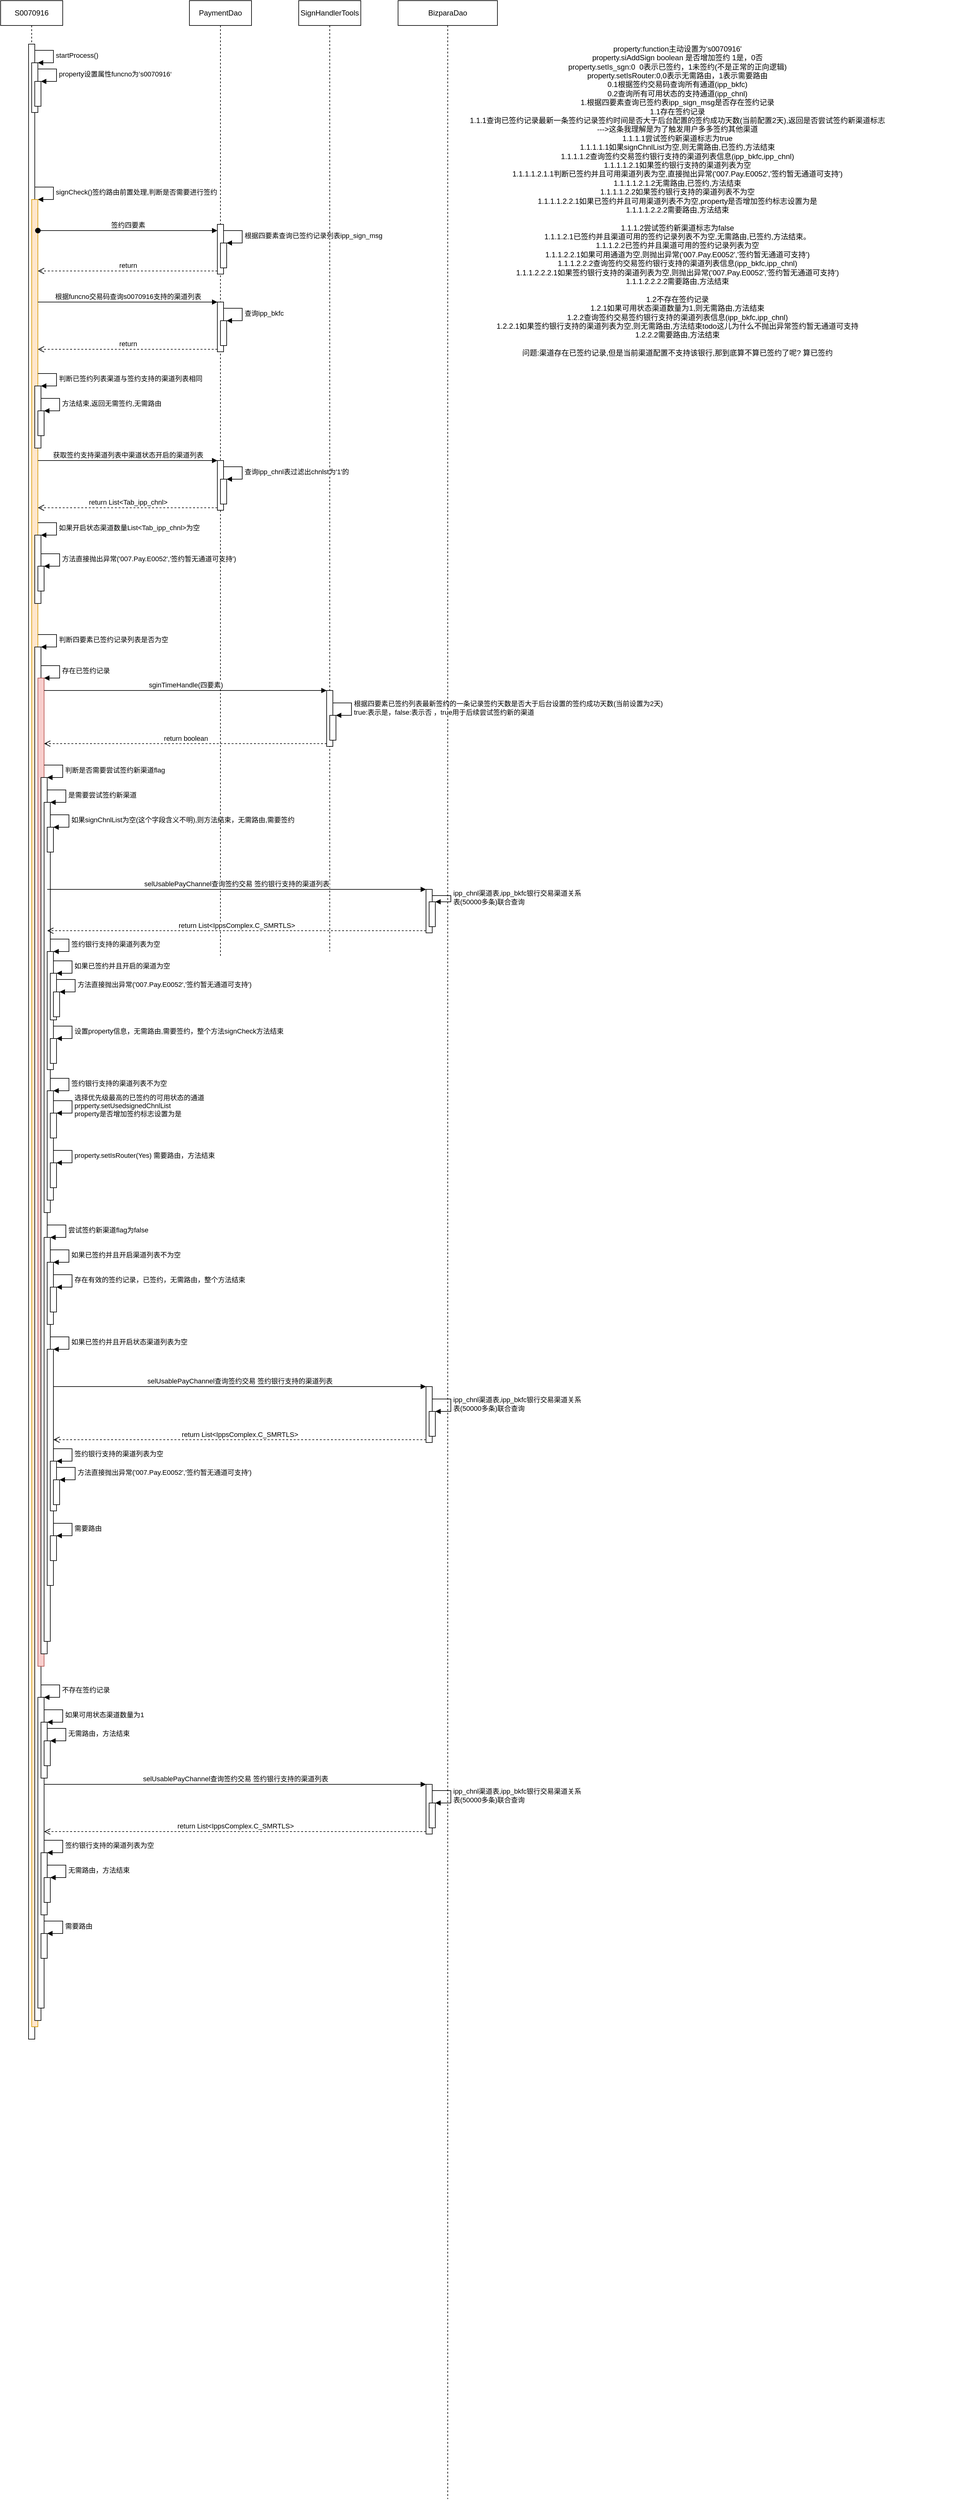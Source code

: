 <mxfile version="21.0.6" type="github" pages="2">
  <diagram id="abgi5sLwtv3DK6LEykcX" name="第 1 页">
    <mxGraphModel dx="1434" dy="796" grid="1" gridSize="10" guides="1" tooltips="1" connect="1" arrows="1" fold="1" page="1" pageScale="1" pageWidth="827" pageHeight="1169" math="0" shadow="0">
      <root>
        <mxCell id="0" />
        <mxCell id="1" parent="0" />
        <mxCell id="BQN3SQX16AR6AJt2HowC-1" value="S0070916" style="shape=umlLifeline;perimeter=lifelinePerimeter;whiteSpace=wrap;html=1;container=1;collapsible=0;recursiveResize=0;outlineConnect=0;" parent="1" vertex="1">
          <mxGeometry x="60" y="20" width="100" height="3280" as="geometry" />
        </mxCell>
        <mxCell id="BQN3SQX16AR6AJt2HowC-4" value="" style="html=1;points=[];perimeter=orthogonalPerimeter;" parent="BQN3SQX16AR6AJt2HowC-1" vertex="1">
          <mxGeometry x="45" y="70" width="10" height="3210" as="geometry" />
        </mxCell>
        <mxCell id="BQN3SQX16AR6AJt2HowC-5" value="" style="html=1;points=[];perimeter=orthogonalPerimeter;" parent="BQN3SQX16AR6AJt2HowC-1" vertex="1">
          <mxGeometry x="50" y="100" width="10" height="80" as="geometry" />
        </mxCell>
        <mxCell id="BQN3SQX16AR6AJt2HowC-6" value="startProcess()" style="edgeStyle=orthogonalEdgeStyle;html=1;align=left;spacingLeft=2;endArrow=block;rounded=0;entryX=1;entryY=0;" parent="BQN3SQX16AR6AJt2HowC-1" target="BQN3SQX16AR6AJt2HowC-5" edge="1">
          <mxGeometry relative="1" as="geometry">
            <mxPoint x="55" y="80" as="sourcePoint" />
            <Array as="points">
              <mxPoint x="85" y="80" />
            </Array>
          </mxGeometry>
        </mxCell>
        <mxCell id="BQN3SQX16AR6AJt2HowC-7" value="" style="html=1;points=[];perimeter=orthogonalPerimeter;" parent="BQN3SQX16AR6AJt2HowC-1" vertex="1">
          <mxGeometry x="55" y="130" width="10" height="40" as="geometry" />
        </mxCell>
        <mxCell id="BQN3SQX16AR6AJt2HowC-8" value="property设置属性funcno为’s0070916‘" style="edgeStyle=orthogonalEdgeStyle;html=1;align=left;spacingLeft=2;endArrow=block;rounded=0;entryX=1;entryY=0;" parent="BQN3SQX16AR6AJt2HowC-1" target="BQN3SQX16AR6AJt2HowC-7" edge="1">
          <mxGeometry relative="1" as="geometry">
            <mxPoint x="60" y="110" as="sourcePoint" />
            <Array as="points">
              <mxPoint x="90" y="110" />
            </Array>
          </mxGeometry>
        </mxCell>
        <mxCell id="BQN3SQX16AR6AJt2HowC-11" value="" style="html=1;points=[];perimeter=orthogonalPerimeter;fillColor=#ffe6cc;strokeColor=#d79b00;" parent="BQN3SQX16AR6AJt2HowC-1" vertex="1">
          <mxGeometry x="50" y="320" width="10" height="2940" as="geometry" />
        </mxCell>
        <mxCell id="BQN3SQX16AR6AJt2HowC-12" value="signCheck()签约路由前置处理,判断是否需要进行签约" style="edgeStyle=orthogonalEdgeStyle;html=1;align=left;spacingLeft=2;endArrow=block;rounded=0;entryX=1;entryY=0;" parent="BQN3SQX16AR6AJt2HowC-1" target="BQN3SQX16AR6AJt2HowC-11" edge="1">
          <mxGeometry relative="1" as="geometry">
            <mxPoint x="55" y="300" as="sourcePoint" />
            <Array as="points">
              <mxPoint x="85" y="300" />
            </Array>
          </mxGeometry>
        </mxCell>
        <mxCell id="wPj87sgsE2ywRhPkub4z-11" value="签约四要素" style="html=1;verticalAlign=bottom;startArrow=oval;startFill=1;endArrow=block;startSize=8;rounded=0;" parent="BQN3SQX16AR6AJt2HowC-1" target="wPj87sgsE2ywRhPkub4z-8" edge="1">
          <mxGeometry width="60" relative="1" as="geometry">
            <mxPoint x="60" y="370" as="sourcePoint" />
            <mxPoint x="120" y="370" as="targetPoint" />
          </mxGeometry>
        </mxCell>
        <mxCell id="wPj87sgsE2ywRhPkub4z-18" value="" style="html=1;points=[];perimeter=orthogonalPerimeter;" parent="BQN3SQX16AR6AJt2HowC-1" vertex="1">
          <mxGeometry x="55" y="620" width="10" height="100" as="geometry" />
        </mxCell>
        <mxCell id="wPj87sgsE2ywRhPkub4z-19" value="判断已签约列表渠道与签约支持的渠道列表相同" style="edgeStyle=orthogonalEdgeStyle;html=1;align=left;spacingLeft=2;endArrow=block;rounded=0;entryX=1;entryY=0;" parent="BQN3SQX16AR6AJt2HowC-1" target="wPj87sgsE2ywRhPkub4z-18" edge="1">
          <mxGeometry relative="1" as="geometry">
            <mxPoint x="60" y="600" as="sourcePoint" />
            <Array as="points">
              <mxPoint x="90" y="600" />
            </Array>
          </mxGeometry>
        </mxCell>
        <mxCell id="wPj87sgsE2ywRhPkub4z-20" value="" style="html=1;points=[];perimeter=orthogonalPerimeter;" parent="BQN3SQX16AR6AJt2HowC-1" vertex="1">
          <mxGeometry x="60" y="660" width="10" height="40" as="geometry" />
        </mxCell>
        <mxCell id="wPj87sgsE2ywRhPkub4z-21" value="方法结束,返回无需签约,无需路由" style="edgeStyle=orthogonalEdgeStyle;html=1;align=left;spacingLeft=2;endArrow=block;rounded=0;entryX=1;entryY=0;" parent="BQN3SQX16AR6AJt2HowC-1" target="wPj87sgsE2ywRhPkub4z-20" edge="1">
          <mxGeometry relative="1" as="geometry">
            <mxPoint x="65" y="640" as="sourcePoint" />
            <Array as="points">
              <mxPoint x="95" y="640" />
            </Array>
          </mxGeometry>
        </mxCell>
        <mxCell id="wPj87sgsE2ywRhPkub4z-27" value="" style="html=1;points=[];perimeter=orthogonalPerimeter;" parent="BQN3SQX16AR6AJt2HowC-1" vertex="1">
          <mxGeometry x="55" y="860" width="10" height="110" as="geometry" />
        </mxCell>
        <mxCell id="wPj87sgsE2ywRhPkub4z-28" value="如果开启状态渠道数量List&amp;lt;Tab_ipp_chnl&amp;gt;为空" style="edgeStyle=orthogonalEdgeStyle;html=1;align=left;spacingLeft=2;endArrow=block;rounded=0;entryX=1;entryY=0;" parent="BQN3SQX16AR6AJt2HowC-1" target="wPj87sgsE2ywRhPkub4z-27" edge="1">
          <mxGeometry relative="1" as="geometry">
            <mxPoint x="60" y="840" as="sourcePoint" />
            <Array as="points">
              <mxPoint x="90" y="840" />
            </Array>
          </mxGeometry>
        </mxCell>
        <mxCell id="wPj87sgsE2ywRhPkub4z-29" value="" style="html=1;points=[];perimeter=orthogonalPerimeter;" parent="BQN3SQX16AR6AJt2HowC-1" vertex="1">
          <mxGeometry x="60" y="910" width="10" height="40" as="geometry" />
        </mxCell>
        <mxCell id="wPj87sgsE2ywRhPkub4z-30" value="方法直接抛出异常(&#39;007.Pay.E0052&#39;,&#39;签约暂无通道可支持&#39;)" style="edgeStyle=orthogonalEdgeStyle;html=1;align=left;spacingLeft=2;endArrow=block;rounded=0;entryX=1;entryY=0;" parent="BQN3SQX16AR6AJt2HowC-1" target="wPj87sgsE2ywRhPkub4z-29" edge="1">
          <mxGeometry relative="1" as="geometry">
            <mxPoint x="65" y="890" as="sourcePoint" />
            <Array as="points">
              <mxPoint x="95" y="890" />
            </Array>
          </mxGeometry>
        </mxCell>
        <mxCell id="wPj87sgsE2ywRhPkub4z-33" value="" style="html=1;points=[];perimeter=orthogonalPerimeter;" parent="BQN3SQX16AR6AJt2HowC-1" vertex="1">
          <mxGeometry x="55" y="1040" width="10" height="2210" as="geometry" />
        </mxCell>
        <mxCell id="wPj87sgsE2ywRhPkub4z-34" value="判断四要素已签约记录列表是否为空" style="edgeStyle=orthogonalEdgeStyle;html=1;align=left;spacingLeft=2;endArrow=block;rounded=0;entryX=1;entryY=0;" parent="BQN3SQX16AR6AJt2HowC-1" target="wPj87sgsE2ywRhPkub4z-33" edge="1">
          <mxGeometry relative="1" as="geometry">
            <mxPoint x="60" y="1020" as="sourcePoint" />
            <Array as="points">
              <mxPoint x="90" y="1020" />
            </Array>
          </mxGeometry>
        </mxCell>
        <mxCell id="wPj87sgsE2ywRhPkub4z-35" value="" style="html=1;points=[];perimeter=orthogonalPerimeter;fillColor=#f8cecc;strokeColor=#b85450;" parent="BQN3SQX16AR6AJt2HowC-1" vertex="1">
          <mxGeometry x="60" y="1090" width="10" height="1590" as="geometry" />
        </mxCell>
        <mxCell id="wPj87sgsE2ywRhPkub4z-36" value="存在已签约记录" style="edgeStyle=orthogonalEdgeStyle;html=1;align=left;spacingLeft=2;endArrow=block;rounded=0;entryX=1;entryY=0;" parent="BQN3SQX16AR6AJt2HowC-1" target="wPj87sgsE2ywRhPkub4z-35" edge="1">
          <mxGeometry relative="1" as="geometry">
            <mxPoint x="65" y="1070" as="sourcePoint" />
            <Array as="points">
              <mxPoint x="95" y="1070" />
            </Array>
          </mxGeometry>
        </mxCell>
        <mxCell id="wPj87sgsE2ywRhPkub4z-45" value="" style="html=1;points=[];perimeter=orthogonalPerimeter;" parent="BQN3SQX16AR6AJt2HowC-1" vertex="1">
          <mxGeometry x="65" y="1250" width="10" height="1410" as="geometry" />
        </mxCell>
        <mxCell id="wPj87sgsE2ywRhPkub4z-46" value="判断是否需要尝试签约新渠道flag" style="edgeStyle=orthogonalEdgeStyle;html=1;align=left;spacingLeft=2;endArrow=block;rounded=0;entryX=1;entryY=0;" parent="BQN3SQX16AR6AJt2HowC-1" target="wPj87sgsE2ywRhPkub4z-45" edge="1">
          <mxGeometry relative="1" as="geometry">
            <mxPoint x="70" y="1230" as="sourcePoint" />
            <Array as="points">
              <mxPoint x="100" y="1230" />
            </Array>
          </mxGeometry>
        </mxCell>
        <mxCell id="wPj87sgsE2ywRhPkub4z-47" value="" style="html=1;points=[];perimeter=orthogonalPerimeter;" parent="BQN3SQX16AR6AJt2HowC-1" vertex="1">
          <mxGeometry x="70" y="1290" width="10" height="660" as="geometry" />
        </mxCell>
        <mxCell id="wPj87sgsE2ywRhPkub4z-48" value="是需要尝试签约新渠道" style="edgeStyle=orthogonalEdgeStyle;html=1;align=left;spacingLeft=2;endArrow=block;rounded=0;entryX=1;entryY=0;" parent="BQN3SQX16AR6AJt2HowC-1" target="wPj87sgsE2ywRhPkub4z-47" edge="1">
          <mxGeometry relative="1" as="geometry">
            <mxPoint x="75" y="1270" as="sourcePoint" />
            <Array as="points">
              <mxPoint x="105" y="1270" />
            </Array>
          </mxGeometry>
        </mxCell>
        <mxCell id="wPj87sgsE2ywRhPkub4z-49" value="" style="html=1;points=[];perimeter=orthogonalPerimeter;" parent="BQN3SQX16AR6AJt2HowC-1" vertex="1">
          <mxGeometry x="75" y="1330" width="10" height="40" as="geometry" />
        </mxCell>
        <mxCell id="wPj87sgsE2ywRhPkub4z-50" value="如果signChnlList为空(这个字段含义不明),则方法结束，无需路由,需要签约" style="edgeStyle=orthogonalEdgeStyle;html=1;align=left;spacingLeft=2;endArrow=block;rounded=0;entryX=1;entryY=0;" parent="BQN3SQX16AR6AJt2HowC-1" target="wPj87sgsE2ywRhPkub4z-49" edge="1">
          <mxGeometry relative="1" as="geometry">
            <mxPoint x="80" y="1310" as="sourcePoint" />
            <Array as="points">
              <mxPoint x="110" y="1310" />
            </Array>
          </mxGeometry>
        </mxCell>
        <mxCell id="wPj87sgsE2ywRhPkub4z-76" value="" style="html=1;points=[];perimeter=orthogonalPerimeter;" parent="BQN3SQX16AR6AJt2HowC-1" vertex="1">
          <mxGeometry x="75" y="1530" width="10" height="190" as="geometry" />
        </mxCell>
        <mxCell id="wPj87sgsE2ywRhPkub4z-77" value="&lt;span style=&quot;text-align: center;&quot;&gt;签约银行支持的渠道列表为空&lt;/span&gt;" style="edgeStyle=orthogonalEdgeStyle;html=1;align=left;spacingLeft=2;endArrow=block;rounded=0;entryX=1;entryY=0;" parent="BQN3SQX16AR6AJt2HowC-1" target="wPj87sgsE2ywRhPkub4z-76" edge="1">
          <mxGeometry relative="1" as="geometry">
            <mxPoint x="80" y="1510" as="sourcePoint" />
            <Array as="points">
              <mxPoint x="110" y="1510" />
            </Array>
          </mxGeometry>
        </mxCell>
        <mxCell id="wPj87sgsE2ywRhPkub4z-78" value="" style="html=1;points=[];perimeter=orthogonalPerimeter;" parent="BQN3SQX16AR6AJt2HowC-1" vertex="1">
          <mxGeometry x="80" y="1565" width="10" height="75" as="geometry" />
        </mxCell>
        <mxCell id="wPj87sgsE2ywRhPkub4z-79" value="如果已签约并且开启的渠道为空" style="edgeStyle=orthogonalEdgeStyle;html=1;align=left;spacingLeft=2;endArrow=block;rounded=0;entryX=1;entryY=0;" parent="BQN3SQX16AR6AJt2HowC-1" target="wPj87sgsE2ywRhPkub4z-78" edge="1">
          <mxGeometry relative="1" as="geometry">
            <mxPoint x="85" y="1545" as="sourcePoint" />
            <Array as="points">
              <mxPoint x="115" y="1545" />
            </Array>
          </mxGeometry>
        </mxCell>
        <mxCell id="wPj87sgsE2ywRhPkub4z-80" value="" style="html=1;points=[];perimeter=orthogonalPerimeter;" parent="BQN3SQX16AR6AJt2HowC-1" vertex="1">
          <mxGeometry x="85" y="1595" width="10" height="40" as="geometry" />
        </mxCell>
        <mxCell id="wPj87sgsE2ywRhPkub4z-81" value="方法直接抛出异常(&#39;007.Pay.E0052&#39;,&#39;签约暂无通道可支持&#39;)" style="edgeStyle=orthogonalEdgeStyle;html=1;align=left;spacingLeft=2;endArrow=block;rounded=0;entryX=1;entryY=0;" parent="BQN3SQX16AR6AJt2HowC-1" target="wPj87sgsE2ywRhPkub4z-80" edge="1">
          <mxGeometry relative="1" as="geometry">
            <mxPoint x="90" y="1575" as="sourcePoint" />
            <Array as="points">
              <mxPoint x="120" y="1575" />
            </Array>
          </mxGeometry>
        </mxCell>
        <mxCell id="wPj87sgsE2ywRhPkub4z-82" value="" style="html=1;points=[];perimeter=orthogonalPerimeter;" parent="BQN3SQX16AR6AJt2HowC-1" vertex="1">
          <mxGeometry x="80" y="1670" width="10" height="40" as="geometry" />
        </mxCell>
        <mxCell id="wPj87sgsE2ywRhPkub4z-83" value="设置property信息，无需路由,需要签约，整个方法signCheck方法结束" style="edgeStyle=orthogonalEdgeStyle;html=1;align=left;spacingLeft=2;endArrow=block;rounded=0;entryX=1;entryY=0;" parent="BQN3SQX16AR6AJt2HowC-1" target="wPj87sgsE2ywRhPkub4z-82" edge="1">
          <mxGeometry relative="1" as="geometry">
            <mxPoint x="85" y="1650" as="sourcePoint" />
            <Array as="points">
              <mxPoint x="115" y="1650" />
            </Array>
          </mxGeometry>
        </mxCell>
        <mxCell id="wPj87sgsE2ywRhPkub4z-84" value="" style="html=1;points=[];perimeter=orthogonalPerimeter;" parent="BQN3SQX16AR6AJt2HowC-1" vertex="1">
          <mxGeometry x="75" y="1754" width="10" height="176" as="geometry" />
        </mxCell>
        <mxCell id="wPj87sgsE2ywRhPkub4z-85" value="签约银行支持的渠道列表不为空" style="edgeStyle=orthogonalEdgeStyle;html=1;align=left;spacingLeft=2;endArrow=block;rounded=0;entryX=1;entryY=0;" parent="BQN3SQX16AR6AJt2HowC-1" target="wPj87sgsE2ywRhPkub4z-84" edge="1">
          <mxGeometry relative="1" as="geometry">
            <mxPoint x="80" y="1734" as="sourcePoint" />
            <Array as="points">
              <mxPoint x="110" y="1734" />
            </Array>
          </mxGeometry>
        </mxCell>
        <mxCell id="wPj87sgsE2ywRhPkub4z-86" value="" style="html=1;points=[];perimeter=orthogonalPerimeter;" parent="BQN3SQX16AR6AJt2HowC-1" vertex="1">
          <mxGeometry x="80" y="1790" width="10" height="40" as="geometry" />
        </mxCell>
        <mxCell id="wPj87sgsE2ywRhPkub4z-87" value="选择优先级最高的已签约的可用状态的通道&lt;br&gt;prpperty.setUsedsignedChnlList&lt;br&gt;&lt;span style=&quot;font-size: 11px;&quot;&gt;property是否增加签约标志设置为是&lt;/span&gt;" style="edgeStyle=orthogonalEdgeStyle;html=1;align=left;spacingLeft=2;endArrow=block;rounded=0;entryX=1;entryY=0;" parent="BQN3SQX16AR6AJt2HowC-1" target="wPj87sgsE2ywRhPkub4z-86" edge="1">
          <mxGeometry relative="1" as="geometry">
            <mxPoint x="85" y="1770" as="sourcePoint" />
            <Array as="points">
              <mxPoint x="115" y="1770" />
            </Array>
          </mxGeometry>
        </mxCell>
        <mxCell id="wPj87sgsE2ywRhPkub4z-88" value="" style="html=1;points=[];perimeter=orthogonalPerimeter;" parent="BQN3SQX16AR6AJt2HowC-1" vertex="1">
          <mxGeometry x="80" y="1870" width="10" height="40" as="geometry" />
        </mxCell>
        <mxCell id="wPj87sgsE2ywRhPkub4z-89" value="property.setIsRouter(Yes) 需要路由，方法结束" style="edgeStyle=orthogonalEdgeStyle;html=1;align=left;spacingLeft=2;endArrow=block;rounded=0;entryX=1;entryY=0;" parent="BQN3SQX16AR6AJt2HowC-1" target="wPj87sgsE2ywRhPkub4z-88" edge="1">
          <mxGeometry relative="1" as="geometry">
            <mxPoint x="85" y="1850" as="sourcePoint" />
            <Array as="points">
              <mxPoint x="115" y="1850" />
            </Array>
          </mxGeometry>
        </mxCell>
        <mxCell id="wPj87sgsE2ywRhPkub4z-90" value="" style="html=1;points=[];perimeter=orthogonalPerimeter;" parent="BQN3SQX16AR6AJt2HowC-1" vertex="1">
          <mxGeometry x="70" y="1990" width="10" height="650" as="geometry" />
        </mxCell>
        <mxCell id="wPj87sgsE2ywRhPkub4z-91" value="尝试签约新渠道flag为false" style="edgeStyle=orthogonalEdgeStyle;html=1;align=left;spacingLeft=2;endArrow=block;rounded=0;entryX=1;entryY=0;" parent="BQN3SQX16AR6AJt2HowC-1" target="wPj87sgsE2ywRhPkub4z-90" edge="1">
          <mxGeometry relative="1" as="geometry">
            <mxPoint x="75" y="1970" as="sourcePoint" />
            <Array as="points">
              <mxPoint x="105" y="1970" />
            </Array>
          </mxGeometry>
        </mxCell>
        <mxCell id="wPj87sgsE2ywRhPkub4z-94" value="" style="html=1;points=[];perimeter=orthogonalPerimeter;" parent="BQN3SQX16AR6AJt2HowC-1" vertex="1">
          <mxGeometry x="75" y="2030" width="10" height="100" as="geometry" />
        </mxCell>
        <mxCell id="wPj87sgsE2ywRhPkub4z-95" value="如果已签约并且开启渠道列表不为空" style="edgeStyle=orthogonalEdgeStyle;html=1;align=left;spacingLeft=2;endArrow=block;rounded=0;entryX=1;entryY=0;" parent="BQN3SQX16AR6AJt2HowC-1" target="wPj87sgsE2ywRhPkub4z-94" edge="1">
          <mxGeometry relative="1" as="geometry">
            <mxPoint x="80" y="2010" as="sourcePoint" />
            <Array as="points">
              <mxPoint x="110" y="2010" />
            </Array>
          </mxGeometry>
        </mxCell>
        <mxCell id="wPj87sgsE2ywRhPkub4z-96" value="" style="html=1;points=[];perimeter=orthogonalPerimeter;" parent="BQN3SQX16AR6AJt2HowC-1" vertex="1">
          <mxGeometry x="80" y="2070" width="10" height="40" as="geometry" />
        </mxCell>
        <mxCell id="wPj87sgsE2ywRhPkub4z-97" value="存在有效的签约记录，已签约，无需路由，整个方法结束" style="edgeStyle=orthogonalEdgeStyle;html=1;align=left;spacingLeft=2;endArrow=block;rounded=0;entryX=1;entryY=0;" parent="BQN3SQX16AR6AJt2HowC-1" target="wPj87sgsE2ywRhPkub4z-96" edge="1">
          <mxGeometry relative="1" as="geometry">
            <mxPoint x="85" y="2050" as="sourcePoint" />
            <Array as="points">
              <mxPoint x="115" y="2050" />
            </Array>
          </mxGeometry>
        </mxCell>
        <mxCell id="wPj87sgsE2ywRhPkub4z-98" value="" style="html=1;points=[];perimeter=orthogonalPerimeter;" parent="BQN3SQX16AR6AJt2HowC-1" vertex="1">
          <mxGeometry x="75" y="2170" width="10" height="380" as="geometry" />
        </mxCell>
        <mxCell id="wPj87sgsE2ywRhPkub4z-99" value="如果已签约并且开启状态渠道列表为空" style="edgeStyle=orthogonalEdgeStyle;html=1;align=left;spacingLeft=2;endArrow=block;rounded=0;entryX=1;entryY=0;" parent="BQN3SQX16AR6AJt2HowC-1" target="wPj87sgsE2ywRhPkub4z-98" edge="1">
          <mxGeometry relative="1" as="geometry">
            <mxPoint x="80" y="2150" as="sourcePoint" />
            <Array as="points">
              <mxPoint x="110" y="2150" />
            </Array>
          </mxGeometry>
        </mxCell>
        <mxCell id="wPj87sgsE2ywRhPkub4z-115" value="" style="html=1;points=[];perimeter=orthogonalPerimeter;" parent="BQN3SQX16AR6AJt2HowC-1" vertex="1">
          <mxGeometry x="60" y="2730" width="10" height="500" as="geometry" />
        </mxCell>
        <mxCell id="wPj87sgsE2ywRhPkub4z-116" value="不存在签约记录" style="edgeStyle=orthogonalEdgeStyle;html=1;align=left;spacingLeft=2;endArrow=block;rounded=0;entryX=1;entryY=0;" parent="BQN3SQX16AR6AJt2HowC-1" target="wPj87sgsE2ywRhPkub4z-115" edge="1">
          <mxGeometry relative="1" as="geometry">
            <mxPoint x="65" y="2710" as="sourcePoint" />
            <Array as="points">
              <mxPoint x="95" y="2710" />
            </Array>
          </mxGeometry>
        </mxCell>
        <mxCell id="wPj87sgsE2ywRhPkub4z-117" value="" style="html=1;points=[];perimeter=orthogonalPerimeter;" parent="BQN3SQX16AR6AJt2HowC-1" vertex="1">
          <mxGeometry x="65" y="2770" width="10" height="90" as="geometry" />
        </mxCell>
        <mxCell id="wPj87sgsE2ywRhPkub4z-118" value="如果可用状态渠道数量为1" style="edgeStyle=orthogonalEdgeStyle;html=1;align=left;spacingLeft=2;endArrow=block;rounded=0;entryX=1;entryY=0;" parent="BQN3SQX16AR6AJt2HowC-1" target="wPj87sgsE2ywRhPkub4z-117" edge="1">
          <mxGeometry relative="1" as="geometry">
            <mxPoint x="70" y="2750" as="sourcePoint" />
            <Array as="points">
              <mxPoint x="100" y="2750" />
            </Array>
          </mxGeometry>
        </mxCell>
        <mxCell id="wPj87sgsE2ywRhPkub4z-119" value="" style="html=1;points=[];perimeter=orthogonalPerimeter;" parent="BQN3SQX16AR6AJt2HowC-1" vertex="1">
          <mxGeometry x="70" y="2800" width="10" height="40" as="geometry" />
        </mxCell>
        <mxCell id="wPj87sgsE2ywRhPkub4z-120" value="无需路由，方法结束" style="edgeStyle=orthogonalEdgeStyle;html=1;align=left;spacingLeft=2;endArrow=block;rounded=0;entryX=1;entryY=0;" parent="BQN3SQX16AR6AJt2HowC-1" target="wPj87sgsE2ywRhPkub4z-119" edge="1">
          <mxGeometry relative="1" as="geometry">
            <mxPoint x="75" y="2780" as="sourcePoint" />
            <Array as="points">
              <mxPoint x="105" y="2780" />
            </Array>
          </mxGeometry>
        </mxCell>
        <mxCell id="wPj87sgsE2ywRhPkub4z-128" value="" style="html=1;points=[];perimeter=orthogonalPerimeter;" parent="BQN3SQX16AR6AJt2HowC-1" vertex="1">
          <mxGeometry x="65" y="2980" width="10" height="100" as="geometry" />
        </mxCell>
        <mxCell id="wPj87sgsE2ywRhPkub4z-129" value="&lt;span style=&quot;text-align: center;&quot;&gt;签约银行支持的渠道列表为空&lt;/span&gt;" style="edgeStyle=orthogonalEdgeStyle;html=1;align=left;spacingLeft=2;endArrow=block;rounded=0;entryX=1;entryY=0;" parent="BQN3SQX16AR6AJt2HowC-1" target="wPj87sgsE2ywRhPkub4z-128" edge="1">
          <mxGeometry relative="1" as="geometry">
            <mxPoint x="70" y="2960" as="sourcePoint" />
            <Array as="points">
              <mxPoint x="100" y="2960" />
            </Array>
          </mxGeometry>
        </mxCell>
        <mxCell id="wPj87sgsE2ywRhPkub4z-132" value="" style="html=1;points=[];perimeter=orthogonalPerimeter;" parent="BQN3SQX16AR6AJt2HowC-1" vertex="1">
          <mxGeometry x="70" y="3020" width="10" height="40" as="geometry" />
        </mxCell>
        <mxCell id="wPj87sgsE2ywRhPkub4z-133" value="无需路由，方法结束" style="edgeStyle=orthogonalEdgeStyle;html=1;align=left;spacingLeft=2;endArrow=block;rounded=0;entryX=1;entryY=0;" parent="BQN3SQX16AR6AJt2HowC-1" target="wPj87sgsE2ywRhPkub4z-132" edge="1">
          <mxGeometry relative="1" as="geometry">
            <mxPoint x="75" y="3000" as="sourcePoint" />
            <Array as="points">
              <mxPoint x="105" y="3000" />
            </Array>
          </mxGeometry>
        </mxCell>
        <mxCell id="wPj87sgsE2ywRhPkub4z-134" value="" style="html=1;points=[];perimeter=orthogonalPerimeter;" parent="BQN3SQX16AR6AJt2HowC-1" vertex="1">
          <mxGeometry x="65" y="3110" width="10" height="40" as="geometry" />
        </mxCell>
        <mxCell id="wPj87sgsE2ywRhPkub4z-135" value="需要路由" style="edgeStyle=orthogonalEdgeStyle;html=1;align=left;spacingLeft=2;endArrow=block;rounded=0;entryX=1;entryY=0;" parent="BQN3SQX16AR6AJt2HowC-1" target="wPj87sgsE2ywRhPkub4z-134" edge="1">
          <mxGeometry relative="1" as="geometry">
            <mxPoint x="70" y="3090" as="sourcePoint" />
            <Array as="points">
              <mxPoint x="100" y="3090" />
            </Array>
          </mxGeometry>
        </mxCell>
        <mxCell id="wPj87sgsE2ywRhPkub4z-136" value="" style="html=1;points=[];perimeter=orthogonalPerimeter;" parent="BQN3SQX16AR6AJt2HowC-1" vertex="1">
          <mxGeometry x="80" y="2350" width="10" height="80" as="geometry" />
        </mxCell>
        <mxCell id="wPj87sgsE2ywRhPkub4z-137" value="&lt;span style=&quot;text-align: center;&quot;&gt;签约银行支持的渠道列表为空&lt;/span&gt;" style="edgeStyle=orthogonalEdgeStyle;html=1;align=left;spacingLeft=2;endArrow=block;rounded=0;entryX=1;entryY=0;" parent="BQN3SQX16AR6AJt2HowC-1" target="wPj87sgsE2ywRhPkub4z-136" edge="1">
          <mxGeometry relative="1" as="geometry">
            <mxPoint x="85" y="2330" as="sourcePoint" />
            <Array as="points">
              <mxPoint x="115" y="2330" />
            </Array>
          </mxGeometry>
        </mxCell>
        <mxCell id="wPj87sgsE2ywRhPkub4z-138" value="" style="html=1;points=[];perimeter=orthogonalPerimeter;" parent="BQN3SQX16AR6AJt2HowC-1" vertex="1">
          <mxGeometry x="85" y="2380" width="10" height="40" as="geometry" />
        </mxCell>
        <mxCell id="wPj87sgsE2ywRhPkub4z-139" value="方法直接抛出异常(&#39;007.Pay.E0052&#39;,&#39;签约暂无通道可支持&#39;)" style="edgeStyle=orthogonalEdgeStyle;html=1;align=left;spacingLeft=2;endArrow=block;rounded=0;entryX=1;entryY=0;" parent="BQN3SQX16AR6AJt2HowC-1" target="wPj87sgsE2ywRhPkub4z-138" edge="1">
          <mxGeometry relative="1" as="geometry">
            <mxPoint x="90" y="2360" as="sourcePoint" />
            <Array as="points">
              <mxPoint x="120" y="2360" />
            </Array>
          </mxGeometry>
        </mxCell>
        <mxCell id="wPj87sgsE2ywRhPkub4z-140" value="" style="html=1;points=[];perimeter=orthogonalPerimeter;" parent="BQN3SQX16AR6AJt2HowC-1" vertex="1">
          <mxGeometry x="80" y="2470" width="10" height="40" as="geometry" />
        </mxCell>
        <mxCell id="wPj87sgsE2ywRhPkub4z-141" value="需要路由" style="edgeStyle=orthogonalEdgeStyle;html=1;align=left;spacingLeft=2;endArrow=block;rounded=0;entryX=1;entryY=0;" parent="BQN3SQX16AR6AJt2HowC-1" target="wPj87sgsE2ywRhPkub4z-140" edge="1">
          <mxGeometry relative="1" as="geometry">
            <mxPoint x="85" y="2450" as="sourcePoint" />
            <Array as="points">
              <mxPoint x="115" y="2450" />
            </Array>
          </mxGeometry>
        </mxCell>
        <mxCell id="wPj87sgsE2ywRhPkub4z-7" value="PaymentDao" style="shape=umlLifeline;perimeter=lifelinePerimeter;whiteSpace=wrap;html=1;container=1;collapsible=0;recursiveResize=0;outlineConnect=0;" parent="1" vertex="1">
          <mxGeometry x="364" y="20" width="100" height="1540" as="geometry" />
        </mxCell>
        <mxCell id="wPj87sgsE2ywRhPkub4z-8" value="" style="html=1;points=[];perimeter=orthogonalPerimeter;" parent="wPj87sgsE2ywRhPkub4z-7" vertex="1">
          <mxGeometry x="45" y="360" width="10" height="80" as="geometry" />
        </mxCell>
        <mxCell id="wPj87sgsE2ywRhPkub4z-9" value="" style="html=1;points=[];perimeter=orthogonalPerimeter;" parent="wPj87sgsE2ywRhPkub4z-7" vertex="1">
          <mxGeometry x="50" y="390" width="10" height="40" as="geometry" />
        </mxCell>
        <mxCell id="wPj87sgsE2ywRhPkub4z-10" value="根据四要素查询已签约记录列表ipp_sign_msg" style="edgeStyle=orthogonalEdgeStyle;html=1;align=left;spacingLeft=2;endArrow=block;rounded=0;entryX=1;entryY=0;" parent="wPj87sgsE2ywRhPkub4z-7" target="wPj87sgsE2ywRhPkub4z-9" edge="1">
          <mxGeometry relative="1" as="geometry">
            <mxPoint x="55" y="370" as="sourcePoint" />
            <Array as="points">
              <mxPoint x="85" y="370" />
            </Array>
          </mxGeometry>
        </mxCell>
        <mxCell id="wPj87sgsE2ywRhPkub4z-13" value="" style="html=1;points=[];perimeter=orthogonalPerimeter;" parent="wPj87sgsE2ywRhPkub4z-7" vertex="1">
          <mxGeometry x="45" y="485" width="10" height="80" as="geometry" />
        </mxCell>
        <mxCell id="wPj87sgsE2ywRhPkub4z-16" value="" style="html=1;points=[];perimeter=orthogonalPerimeter;" parent="wPj87sgsE2ywRhPkub4z-7" vertex="1">
          <mxGeometry x="50" y="515" width="10" height="40" as="geometry" />
        </mxCell>
        <mxCell id="wPj87sgsE2ywRhPkub4z-17" value="查询ipp_bkfc" style="edgeStyle=orthogonalEdgeStyle;html=1;align=left;spacingLeft=2;endArrow=block;rounded=0;entryX=1;entryY=0;" parent="wPj87sgsE2ywRhPkub4z-7" target="wPj87sgsE2ywRhPkub4z-16" edge="1">
          <mxGeometry relative="1" as="geometry">
            <mxPoint x="55" y="495" as="sourcePoint" />
            <Array as="points">
              <mxPoint x="85" y="495" />
            </Array>
          </mxGeometry>
        </mxCell>
        <mxCell id="wPj87sgsE2ywRhPkub4z-22" value="" style="html=1;points=[];perimeter=orthogonalPerimeter;" parent="wPj87sgsE2ywRhPkub4z-7" vertex="1">
          <mxGeometry x="45" y="740" width="10" height="80" as="geometry" />
        </mxCell>
        <mxCell id="wPj87sgsE2ywRhPkub4z-25" value="" style="html=1;points=[];perimeter=orthogonalPerimeter;" parent="wPj87sgsE2ywRhPkub4z-7" vertex="1">
          <mxGeometry x="50" y="770" width="10" height="40" as="geometry" />
        </mxCell>
        <mxCell id="wPj87sgsE2ywRhPkub4z-26" value="查询ipp_chnl表过滤出chnlst为&#39;1&#39;的" style="edgeStyle=orthogonalEdgeStyle;html=1;align=left;spacingLeft=2;endArrow=block;rounded=0;entryX=1;entryY=0;" parent="wPj87sgsE2ywRhPkub4z-7" target="wPj87sgsE2ywRhPkub4z-25" edge="1">
          <mxGeometry relative="1" as="geometry">
            <mxPoint x="55" y="750" as="sourcePoint" />
            <Array as="points">
              <mxPoint x="85" y="750" />
            </Array>
          </mxGeometry>
        </mxCell>
        <mxCell id="wPj87sgsE2ywRhPkub4z-12" value="return" style="html=1;verticalAlign=bottom;endArrow=open;dashed=1;endSize=8;rounded=0;" parent="1" source="wPj87sgsE2ywRhPkub4z-8" target="BQN3SQX16AR6AJt2HowC-11" edge="1">
          <mxGeometry relative="1" as="geometry">
            <mxPoint x="210" y="430" as="sourcePoint" />
            <mxPoint x="130" y="430" as="targetPoint" />
            <Array as="points">
              <mxPoint x="200" y="455" />
            </Array>
          </mxGeometry>
        </mxCell>
        <mxCell id="wPj87sgsE2ywRhPkub4z-14" value="根据funcno交易码查询s0070916支持的渠道列表" style="html=1;verticalAlign=bottom;endArrow=block;entryX=0;entryY=0;rounded=0;" parent="1" source="BQN3SQX16AR6AJt2HowC-11" target="wPj87sgsE2ywRhPkub4z-13" edge="1">
          <mxGeometry relative="1" as="geometry">
            <mxPoint x="215" y="505" as="sourcePoint" />
          </mxGeometry>
        </mxCell>
        <mxCell id="wPj87sgsE2ywRhPkub4z-15" value="return" style="html=1;verticalAlign=bottom;endArrow=open;dashed=1;endSize=8;exitX=0;exitY=0.95;rounded=0;" parent="1" source="wPj87sgsE2ywRhPkub4z-13" target="BQN3SQX16AR6AJt2HowC-11" edge="1">
          <mxGeometry relative="1" as="geometry">
            <mxPoint x="215" y="581" as="targetPoint" />
          </mxGeometry>
        </mxCell>
        <mxCell id="wPj87sgsE2ywRhPkub4z-23" value="获取签约支持渠道列表中渠道状态开启的渠道列表" style="html=1;verticalAlign=bottom;endArrow=block;entryX=0;entryY=0;rounded=0;" parent="1" source="BQN3SQX16AR6AJt2HowC-11" target="wPj87sgsE2ywRhPkub4z-22" edge="1">
          <mxGeometry relative="1" as="geometry">
            <mxPoint x="339" y="760" as="sourcePoint" />
          </mxGeometry>
        </mxCell>
        <mxCell id="wPj87sgsE2ywRhPkub4z-24" value="return List&amp;lt;Tab_ipp_chnl&amp;gt;" style="html=1;verticalAlign=bottom;endArrow=open;dashed=1;endSize=8;exitX=0;exitY=0.95;rounded=0;" parent="1" source="wPj87sgsE2ywRhPkub4z-22" target="BQN3SQX16AR6AJt2HowC-11" edge="1">
          <mxGeometry relative="1" as="geometry">
            <mxPoint x="339" y="836" as="targetPoint" />
          </mxGeometry>
        </mxCell>
        <mxCell id="wPj87sgsE2ywRhPkub4z-37" value="SignHandlerTools" style="shape=umlLifeline;perimeter=lifelinePerimeter;whiteSpace=wrap;html=1;container=1;collapsible=0;recursiveResize=0;outlineConnect=0;" parent="1" vertex="1">
          <mxGeometry x="540" y="20" width="100" height="1530" as="geometry" />
        </mxCell>
        <mxCell id="wPj87sgsE2ywRhPkub4z-40" value="" style="html=1;points=[];perimeter=orthogonalPerimeter;" parent="wPj87sgsE2ywRhPkub4z-37" vertex="1">
          <mxGeometry x="45" y="1110" width="10" height="90" as="geometry" />
        </mxCell>
        <mxCell id="wPj87sgsE2ywRhPkub4z-43" value="" style="html=1;points=[];perimeter=orthogonalPerimeter;" parent="wPj87sgsE2ywRhPkub4z-37" vertex="1">
          <mxGeometry x="50" y="1150" width="10" height="40" as="geometry" />
        </mxCell>
        <mxCell id="wPj87sgsE2ywRhPkub4z-44" value="根据四要素已签约列表最新签约的一条记录签约天数是否大于后台设置的签约成功天数(当前设置为2天)&lt;br&gt;true:表示是，false:表示否 ，true用于后续尝试签约新的渠道" style="edgeStyle=orthogonalEdgeStyle;html=1;align=left;spacingLeft=2;endArrow=block;rounded=0;entryX=1;entryY=0;" parent="wPj87sgsE2ywRhPkub4z-37" target="wPj87sgsE2ywRhPkub4z-43" edge="1">
          <mxGeometry relative="1" as="geometry">
            <mxPoint x="55" y="1130" as="sourcePoint" />
            <Array as="points">
              <mxPoint x="85" y="1130" />
            </Array>
          </mxGeometry>
        </mxCell>
        <mxCell id="wPj87sgsE2ywRhPkub4z-41" value="sginTimeHandle(四要素)" style="html=1;verticalAlign=bottom;endArrow=block;entryX=0;entryY=0;rounded=0;" parent="1" source="wPj87sgsE2ywRhPkub4z-35" target="wPj87sgsE2ywRhPkub4z-40" edge="1">
          <mxGeometry relative="1" as="geometry">
            <mxPoint x="515" y="1130" as="sourcePoint" />
          </mxGeometry>
        </mxCell>
        <mxCell id="wPj87sgsE2ywRhPkub4z-42" value="return boolean" style="html=1;verticalAlign=bottom;endArrow=open;dashed=1;endSize=8;exitX=0;exitY=0.95;rounded=0;" parent="1" source="wPj87sgsE2ywRhPkub4z-40" target="wPj87sgsE2ywRhPkub4z-35" edge="1">
          <mxGeometry relative="1" as="geometry">
            <mxPoint x="515" y="1206" as="targetPoint" />
          </mxGeometry>
        </mxCell>
        <mxCell id="wPj87sgsE2ywRhPkub4z-51" value="BizparaDao" style="shape=umlLifeline;perimeter=lifelinePerimeter;whiteSpace=wrap;html=1;container=1;collapsible=0;recursiveResize=0;outlineConnect=0;" parent="1" vertex="1">
          <mxGeometry x="700" y="20" width="160" height="4020" as="geometry" />
        </mxCell>
        <mxCell id="wPj87sgsE2ywRhPkub4z-52" value="" style="html=1;points=[];perimeter=orthogonalPerimeter;" parent="wPj87sgsE2ywRhPkub4z-51" vertex="1">
          <mxGeometry x="45" y="1430" width="10" height="70" as="geometry" />
        </mxCell>
        <mxCell id="wPj87sgsE2ywRhPkub4z-55" value="" style="html=1;points=[];perimeter=orthogonalPerimeter;" parent="wPj87sgsE2ywRhPkub4z-51" vertex="1">
          <mxGeometry x="50" y="1450" width="10" height="40" as="geometry" />
        </mxCell>
        <mxCell id="wPj87sgsE2ywRhPkub4z-56" value="ipp_chnl渠道表,ipp_bkfc银行交易渠道关系&lt;br&gt;表(50000多条)联合查询" style="edgeStyle=orthogonalEdgeStyle;html=1;align=left;spacingLeft=2;endArrow=block;rounded=0;entryX=1;entryY=0;" parent="wPj87sgsE2ywRhPkub4z-51" target="wPj87sgsE2ywRhPkub4z-55" edge="1">
          <mxGeometry relative="1" as="geometry">
            <mxPoint x="55" y="1440" as="sourcePoint" />
            <Array as="points">
              <mxPoint x="85" y="1440" />
            </Array>
          </mxGeometry>
        </mxCell>
        <mxCell id="wPj87sgsE2ywRhPkub4z-100" value="" style="html=1;points=[];perimeter=orthogonalPerimeter;" parent="wPj87sgsE2ywRhPkub4z-51" vertex="1">
          <mxGeometry x="45" y="2230" width="10" height="90" as="geometry" />
        </mxCell>
        <mxCell id="wPj87sgsE2ywRhPkub4z-105" value="" style="html=1;points=[];perimeter=orthogonalPerimeter;" parent="wPj87sgsE2ywRhPkub4z-51" vertex="1">
          <mxGeometry x="50" y="2270" width="10" height="40" as="geometry" />
        </mxCell>
        <mxCell id="wPj87sgsE2ywRhPkub4z-106" value="ipp_chnl渠道表,ipp_bkfc银行交易渠道关系&lt;br&gt;表(50000多条)联合查询" style="edgeStyle=orthogonalEdgeStyle;html=1;align=left;spacingLeft=2;endArrow=block;rounded=0;entryX=1;entryY=0;" parent="wPj87sgsE2ywRhPkub4z-51" target="wPj87sgsE2ywRhPkub4z-105" edge="1">
          <mxGeometry relative="1" as="geometry">
            <mxPoint x="55" y="2250" as="sourcePoint" />
            <Array as="points">
              <mxPoint x="85" y="2250" />
            </Array>
          </mxGeometry>
        </mxCell>
        <mxCell id="wPj87sgsE2ywRhPkub4z-121" value="" style="html=1;points=[];perimeter=orthogonalPerimeter;" parent="wPj87sgsE2ywRhPkub4z-51" vertex="1">
          <mxGeometry x="45" y="2870" width="10" height="80" as="geometry" />
        </mxCell>
        <mxCell id="wPj87sgsE2ywRhPkub4z-126" value="" style="html=1;points=[];perimeter=orthogonalPerimeter;" parent="wPj87sgsE2ywRhPkub4z-51" vertex="1">
          <mxGeometry x="50" y="2900" width="10" height="40" as="geometry" />
        </mxCell>
        <mxCell id="wPj87sgsE2ywRhPkub4z-127" value="ipp_chnl渠道表,ipp_bkfc银行交易渠道关系&lt;br&gt;表(50000多条)联合查询" style="edgeStyle=orthogonalEdgeStyle;html=1;align=left;spacingLeft=2;endArrow=block;rounded=0;entryX=1;entryY=0;" parent="wPj87sgsE2ywRhPkub4z-51" target="wPj87sgsE2ywRhPkub4z-126" edge="1">
          <mxGeometry relative="1" as="geometry">
            <mxPoint x="55" y="2880" as="sourcePoint" />
            <Array as="points">
              <mxPoint x="85" y="2880" />
            </Array>
          </mxGeometry>
        </mxCell>
        <mxCell id="wPj87sgsE2ywRhPkub4z-53" value="selUsablePayChannel查询签约交易 签约银行支持的渠道列表" style="html=1;verticalAlign=bottom;endArrow=block;entryX=0;entryY=0;rounded=0;" parent="1" source="wPj87sgsE2ywRhPkub4z-45" target="wPj87sgsE2ywRhPkub4z-52" edge="1">
          <mxGeometry relative="1" as="geometry">
            <mxPoint x="675" y="1450" as="sourcePoint" />
          </mxGeometry>
        </mxCell>
        <mxCell id="wPj87sgsE2ywRhPkub4z-54" value="return List&amp;lt;IppsComplex.C_SMRTLS&amp;gt;" style="html=1;verticalAlign=bottom;endArrow=open;dashed=1;endSize=8;exitX=0;exitY=0.95;rounded=0;" parent="1" source="wPj87sgsE2ywRhPkub4z-52" target="wPj87sgsE2ywRhPkub4z-45" edge="1">
          <mxGeometry relative="1" as="geometry">
            <mxPoint x="675" y="1526" as="targetPoint" />
          </mxGeometry>
        </mxCell>
        <mxCell id="wPj87sgsE2ywRhPkub4z-101" value="selUsablePayChannel查询签约交易 签约银行支持的渠道列表" style="html=1;verticalAlign=bottom;endArrow=block;entryX=0;entryY=0;rounded=0;" parent="1" source="wPj87sgsE2ywRhPkub4z-98" target="wPj87sgsE2ywRhPkub4z-100" edge="1">
          <mxGeometry relative="1" as="geometry">
            <mxPoint x="675" y="2250" as="sourcePoint" />
          </mxGeometry>
        </mxCell>
        <mxCell id="wPj87sgsE2ywRhPkub4z-102" value="return List&amp;lt;IppsComplex.C_SMRTLS&amp;gt;" style="html=1;verticalAlign=bottom;endArrow=open;dashed=1;endSize=8;exitX=0;exitY=0.95;rounded=0;" parent="1" source="wPj87sgsE2ywRhPkub4z-100" target="wPj87sgsE2ywRhPkub4z-98" edge="1">
          <mxGeometry relative="1" as="geometry">
            <mxPoint x="675" y="2326" as="targetPoint" />
          </mxGeometry>
        </mxCell>
        <mxCell id="wPj87sgsE2ywRhPkub4z-122" value="selUsablePayChannel查询签约交易 签约银行支持的渠道列表" style="html=1;verticalAlign=bottom;endArrow=block;entryX=0;entryY=0;rounded=0;" parent="1" source="wPj87sgsE2ywRhPkub4z-115" target="wPj87sgsE2ywRhPkub4z-121" edge="1">
          <mxGeometry relative="1" as="geometry">
            <mxPoint x="675" y="2890" as="sourcePoint" />
          </mxGeometry>
        </mxCell>
        <mxCell id="wPj87sgsE2ywRhPkub4z-123" value="return List&amp;lt;IppsComplex.C_SMRTLS&amp;gt;" style="html=1;verticalAlign=bottom;endArrow=open;dashed=1;endSize=8;exitX=0;exitY=0.95;rounded=0;" parent="1" source="wPj87sgsE2ywRhPkub4z-121" target="wPj87sgsE2ywRhPkub4z-115" edge="1">
          <mxGeometry relative="1" as="geometry">
            <mxPoint x="675" y="2966" as="targetPoint" />
          </mxGeometry>
        </mxCell>
        <mxCell id="k6P6NAYP-tHjK9mDBuax-1" value="&lt;div&gt;&lt;br&gt;&lt;/div&gt;&lt;div&gt;property:function主动设置为&#39;s0070916&#39;&lt;/div&gt;&lt;div&gt;property.siAddSign boolean 是否增加签约 1是，0否&lt;/div&gt;&lt;div&gt;property.setIs_sgn:0&amp;nbsp; 0表示已签约，1未签约(不是正常的正向逻辑)&lt;/div&gt;&lt;div&gt;property.setIsRouter:0,0表示无需路由，1表示需要路由&lt;br&gt;0.1根据签约交易码查询所有通道(ipp_bkfc)&lt;br&gt;0.2查询所有可用状态的支持通道(ipp_chnl)&lt;br&gt;1.根据四要素查询已签约表ipp_sign_msg是否存在签约记录&lt;/div&gt;&lt;div&gt;1.1存在签约记录&lt;/div&gt;&lt;div&gt;1.1.1查询已签约记录最新一条签约记录签约时间是否大于后台配置的签约成功天数(当前配置2天),返回是否尝试签约新渠道标志&lt;/div&gt;&lt;div&gt;---&amp;gt;这条我理解是为了触发用户多多签约其他渠道&lt;/div&gt;&lt;div&gt;1.1.1.1尝试签约新渠道标志为true&lt;/div&gt;&lt;div&gt;1.1.1.1.1如果signChnlList为空,则无需路由,已签约,方法结束&lt;/div&gt;&lt;div&gt;1.1.1.1.2查询签约交易签约银行支持的渠道列表信息(ipp_bkfc,ipp_chnl)&lt;/div&gt;&lt;div&gt;1.1.1.1.2.1如果签约银行支持的渠道列表为空&lt;/div&gt;&lt;div&gt;1.1.1.1.2.1.1判断已签约并且可用渠道列表为空,直接抛出异常(&#39;007.Pay.E0052&#39;,&#39;签约暂无通道可支持&#39;)&lt;/div&gt;&lt;div&gt;1.1.1.1.2.1.2无需路由,已签约,方法结束&lt;/div&gt;&lt;div&gt;1.1.1.1.2.2如果签约银行支持的渠道列表不为空&lt;/div&gt;&lt;div&gt;1.1.1.1.2.2.1如果已签约并且可用渠道列表不为空,property是否增加签约标志设置为是&lt;/div&gt;&lt;div&gt;1.1.1.1.2.2.2需要路由,方法结束&lt;/div&gt;&lt;div&gt;&lt;br&gt;&lt;/div&gt;&lt;div&gt;1.1.1.2尝试签约新渠道标志为false&lt;/div&gt;&lt;div&gt;1.1.1.2.1已签约并且渠道可用的签约记录列表不为空,无需路由,已签约,方法结束。&lt;/div&gt;&lt;div&gt;1.1.1.2.2已签约并且渠道可用的签约记录列表为空&lt;/div&gt;&lt;div&gt;1.1.1.2.2.1如果可用通道为空,则抛出异常(&#39;007.Pay.E0052&#39;,&#39;签约暂无通道可支持&#39;)&lt;/div&gt;&lt;div&gt;1.1.1.2.2.2查询签约交易签约银行支持的渠道列表信息(ipp_bkfc,ipp_chnl)&lt;/div&gt;&lt;div&gt;1.1.1.2.2.2.1如果签约银行支持的渠道列表为空,则抛出异常(&#39;007.Pay.E0052&#39;,&#39;签约暂无通道可支持&#39;)&lt;/div&gt;&lt;div&gt;1.1.1.2.2.2.2需要路由,方法结束&lt;/div&gt;&lt;div&gt;&lt;br&gt;&lt;/div&gt;&lt;div&gt;1.2不存在签约记录&lt;/div&gt;&lt;div&gt;1.2.1如果可用状态渠道数量为1,则无需路由,方法结束&lt;/div&gt;&lt;div&gt;1.2.2查询签约交易签约银行支持的渠道列表信息(ipp_bkfc,ipp_chnl)&lt;/div&gt;&lt;div&gt;1.2.2.1如果签约银行支持的渠道列表为空,则无需路由,方法结束todo这儿为什么不抛出异常签约暂无通道可支持&lt;/div&gt;&lt;div&gt;1.2.2.2需要路由,方法结束&lt;/div&gt;&lt;div&gt;&lt;br&gt;&lt;/div&gt;&lt;div&gt;问题:渠道存在已签约记录,但是当前渠道配置不支持该银行,那到底算不算已签约了呢? 算已签约&lt;/div&gt;" style="text;html=1;strokeColor=none;fillColor=none;align=center;verticalAlign=middle;whiteSpace=wrap;rounded=0;" parent="1" vertex="1">
          <mxGeometry x="680" y="320" width="940" height="30" as="geometry" />
        </mxCell>
      </root>
    </mxGraphModel>
  </diagram>
  <diagram id="KH0A_dz1H5tX0CjP3-BL" name="第 2 页">
    <mxGraphModel dx="954" dy="616" grid="1" gridSize="10" guides="1" tooltips="1" connect="1" arrows="1" fold="1" page="1" pageScale="1" pageWidth="827" pageHeight="1169" math="0" shadow="0">
      <root>
        <mxCell id="0" />
        <mxCell id="1" parent="0" />
        <mxCell id="bqDUDfRwrQbukF6TccsK-1" value="S0070916" style="shape=umlLifeline;perimeter=lifelinePerimeter;whiteSpace=wrap;html=1;container=1;dropTarget=0;collapsible=0;recursiveResize=0;outlineConnect=0;portConstraint=eastwest;newEdgeStyle={&quot;edgeStyle&quot;:&quot;elbowEdgeStyle&quot;,&quot;elbow&quot;:&quot;vertical&quot;,&quot;curved&quot;:0,&quot;rounded&quot;:0};" vertex="1" parent="1">
          <mxGeometry x="40" y="30" width="100" height="910" as="geometry" />
        </mxCell>
        <mxCell id="bqDUDfRwrQbukF6TccsK-4" value="" style="html=1;points=[];perimeter=orthogonalPerimeter;outlineConnect=0;targetShapes=umlLifeline;portConstraint=eastwest;newEdgeStyle={&quot;edgeStyle&quot;:&quot;elbowEdgeStyle&quot;,&quot;elbow&quot;:&quot;vertical&quot;,&quot;curved&quot;:0,&quot;rounded&quot;:0};" vertex="1" parent="bqDUDfRwrQbukF6TccsK-1">
          <mxGeometry x="45" y="80" width="10" height="830" as="geometry" />
        </mxCell>
        <mxCell id="bqDUDfRwrQbukF6TccsK-7" value="" style="html=1;points=[];perimeter=orthogonalPerimeter;outlineConnect=0;targetShapes=umlLifeline;portConstraint=eastwest;newEdgeStyle={&quot;edgeStyle&quot;:&quot;elbowEdgeStyle&quot;,&quot;elbow&quot;:&quot;vertical&quot;,&quot;curved&quot;:0,&quot;rounded&quot;:0};" vertex="1" parent="bqDUDfRwrQbukF6TccsK-1">
          <mxGeometry x="50" y="120" width="10" height="40" as="geometry" />
        </mxCell>
        <mxCell id="bqDUDfRwrQbukF6TccsK-8" value="startProcess()充值签约开始处理" style="html=1;align=left;spacingLeft=2;endArrow=block;rounded=0;edgeStyle=orthogonalEdgeStyle;curved=0;rounded=0;" edge="1" target="bqDUDfRwrQbukF6TccsK-7" parent="bqDUDfRwrQbukF6TccsK-1">
          <mxGeometry relative="1" as="geometry">
            <mxPoint x="55" y="100" as="sourcePoint" />
            <Array as="points">
              <mxPoint x="85" y="130" />
            </Array>
          </mxGeometry>
        </mxCell>
        <mxCell id="bqDUDfRwrQbukF6TccsK-9" value="" style="html=1;points=[];perimeter=orthogonalPerimeter;outlineConnect=0;targetShapes=umlLifeline;portConstraint=eastwest;newEdgeStyle={&quot;edgeStyle&quot;:&quot;elbowEdgeStyle&quot;,&quot;elbow&quot;:&quot;vertical&quot;,&quot;curved&quot;:0,&quot;rounded&quot;:0};" vertex="1" parent="bqDUDfRwrQbukF6TccsK-1">
          <mxGeometry x="50" y="200" width="10" height="40" as="geometry" />
        </mxCell>
        <mxCell id="bqDUDfRwrQbukF6TccsK-10" value="signCheck()判断是否需要签约" style="html=1;align=left;spacingLeft=2;endArrow=block;rounded=0;edgeStyle=orthogonalEdgeStyle;curved=0;rounded=0;" edge="1" target="bqDUDfRwrQbukF6TccsK-9" parent="bqDUDfRwrQbukF6TccsK-1">
          <mxGeometry relative="1" as="geometry">
            <mxPoint x="55" y="180" as="sourcePoint" />
            <Array as="points">
              <mxPoint x="85" y="210" />
            </Array>
          </mxGeometry>
        </mxCell>
        <mxCell id="bqDUDfRwrQbukF6TccsK-13" value="" style="html=1;points=[];perimeter=orthogonalPerimeter;outlineConnect=0;targetShapes=umlLifeline;portConstraint=eastwest;newEdgeStyle={&quot;edgeStyle&quot;:&quot;elbowEdgeStyle&quot;,&quot;elbow&quot;:&quot;vertical&quot;,&quot;curved&quot;:0,&quot;rounded&quot;:0};" vertex="1" parent="bqDUDfRwrQbukF6TccsK-1">
          <mxGeometry x="50" y="280" width="10" height="610" as="geometry" />
        </mxCell>
        <mxCell id="bqDUDfRwrQbukF6TccsK-14" value="property.isRouter为true 需要路由" style="html=1;align=left;spacingLeft=2;endArrow=block;rounded=0;edgeStyle=orthogonalEdgeStyle;curved=0;rounded=0;" edge="1" target="bqDUDfRwrQbukF6TccsK-13" parent="bqDUDfRwrQbukF6TccsK-1">
          <mxGeometry relative="1" as="geometry">
            <mxPoint x="55" y="260" as="sourcePoint" />
            <Array as="points">
              <mxPoint x="85" y="290" />
            </Array>
          </mxGeometry>
        </mxCell>
        <mxCell id="bqDUDfRwrQbukF6TccsK-15" value="IntelRouter" style="shape=umlLifeline;perimeter=lifelinePerimeter;whiteSpace=wrap;html=1;container=1;dropTarget=0;collapsible=0;recursiveResize=0;outlineConnect=0;portConstraint=eastwest;newEdgeStyle={&quot;edgeStyle&quot;:&quot;elbowEdgeStyle&quot;,&quot;elbow&quot;:&quot;vertical&quot;,&quot;curved&quot;:0,&quot;rounded&quot;:0};" vertex="1" parent="1">
          <mxGeometry x="314" y="30" width="100" height="1930" as="geometry" />
        </mxCell>
        <mxCell id="bqDUDfRwrQbukF6TccsK-16" value="" style="html=1;points=[];perimeter=orthogonalPerimeter;outlineConnect=0;targetShapes=umlLifeline;portConstraint=eastwest;newEdgeStyle={&quot;edgeStyle&quot;:&quot;elbowEdgeStyle&quot;,&quot;elbow&quot;:&quot;vertical&quot;,&quot;curved&quot;:0,&quot;rounded&quot;:0};" vertex="1" parent="bqDUDfRwrQbukF6TccsK-15">
          <mxGeometry x="45" y="320" width="10" height="1610" as="geometry" />
        </mxCell>
        <mxCell id="bqDUDfRwrQbukF6TccsK-19" value="" style="html=1;points=[];perimeter=orthogonalPerimeter;outlineConnect=0;targetShapes=umlLifeline;portConstraint=eastwest;newEdgeStyle={&quot;edgeStyle&quot;:&quot;elbowEdgeStyle&quot;,&quot;elbow&quot;:&quot;vertical&quot;,&quot;curved&quot;:0,&quot;rounded&quot;:0};" vertex="1" parent="bqDUDfRwrQbukF6TccsK-15">
          <mxGeometry x="50" y="370" width="10" height="1380" as="geometry" />
        </mxCell>
        <mxCell id="bqDUDfRwrQbukF6TccsK-20" value="判断input模型中支付渠道pychnl为空" style="html=1;align=left;spacingLeft=2;endArrow=block;rounded=0;edgeStyle=orthogonalEdgeStyle;curved=0;rounded=0;" edge="1" target="bqDUDfRwrQbukF6TccsK-19" parent="bqDUDfRwrQbukF6TccsK-15">
          <mxGeometry relative="1" as="geometry">
            <mxPoint x="55" y="350" as="sourcePoint" />
            <Array as="points">
              <mxPoint x="85" y="380" />
            </Array>
          </mxGeometry>
        </mxCell>
        <mxCell id="bqDUDfRwrQbukF6TccsK-17" value="getChnlByRouter" style="html=1;verticalAlign=bottom;endArrow=block;edgeStyle=elbowEdgeStyle;elbow=horizontal;curved=0;rounded=0;" edge="1" target="bqDUDfRwrQbukF6TccsK-16" parent="1" source="bqDUDfRwrQbukF6TccsK-13">
          <mxGeometry relative="1" as="geometry">
            <mxPoint x="289" y="350" as="sourcePoint" />
            <Array as="points">
              <mxPoint x="230" y="360" />
            </Array>
          </mxGeometry>
        </mxCell>
        <mxCell id="bqDUDfRwrQbukF6TccsK-18" value="return" style="html=1;verticalAlign=bottom;endArrow=open;dashed=1;endSize=8;edgeStyle=elbowEdgeStyle;elbow=vertical;curved=0;rounded=0;" edge="1" source="bqDUDfRwrQbukF6TccsK-16" parent="1" target="bqDUDfRwrQbukF6TccsK-13">
          <mxGeometry relative="1" as="geometry">
            <mxPoint x="289" y="425" as="targetPoint" />
            <Array as="points">
              <mxPoint x="230" y="700" />
            </Array>
          </mxGeometry>
        </mxCell>
        <mxCell id="bqDUDfRwrQbukF6TccsK-21" value="RouterBus" style="shape=umlLifeline;perimeter=lifelinePerimeter;whiteSpace=wrap;html=1;container=1;dropTarget=0;collapsible=0;recursiveResize=0;outlineConnect=0;portConstraint=eastwest;newEdgeStyle={&quot;edgeStyle&quot;:&quot;elbowEdgeStyle&quot;,&quot;elbow&quot;:&quot;vertical&quot;,&quot;curved&quot;:0,&quot;rounded&quot;:0};" vertex="1" parent="1">
          <mxGeometry x="540" y="30" width="100" height="2410" as="geometry" />
        </mxCell>
        <mxCell id="bqDUDfRwrQbukF6TccsK-22" value="" style="html=1;points=[];perimeter=orthogonalPerimeter;outlineConnect=0;targetShapes=umlLifeline;portConstraint=eastwest;newEdgeStyle={&quot;edgeStyle&quot;:&quot;elbowEdgeStyle&quot;,&quot;elbow&quot;:&quot;vertical&quot;,&quot;curved&quot;:0,&quot;rounded&quot;:0};" vertex="1" parent="bqDUDfRwrQbukF6TccsK-21">
          <mxGeometry x="45" y="390" width="10" height="170" as="geometry" />
        </mxCell>
        <mxCell id="bqDUDfRwrQbukF6TccsK-25" value="" style="html=1;points=[];perimeter=orthogonalPerimeter;outlineConnect=0;targetShapes=umlLifeline;portConstraint=eastwest;newEdgeStyle={&quot;edgeStyle&quot;:&quot;elbowEdgeStyle&quot;,&quot;elbow&quot;:&quot;vertical&quot;,&quot;curved&quot;:0,&quot;rounded&quot;:0};" vertex="1" parent="bqDUDfRwrQbukF6TccsK-21">
          <mxGeometry x="50" y="430" width="10" height="40" as="geometry" />
        </mxCell>
        <mxCell id="bqDUDfRwrQbukF6TccsK-26" value="根据功能码查询对应的Tab_ipp_func模型" style="html=1;align=left;spacingLeft=2;endArrow=block;rounded=0;edgeStyle=orthogonalEdgeStyle;curved=0;rounded=0;" edge="1" target="bqDUDfRwrQbukF6TccsK-25" parent="bqDUDfRwrQbukF6TccsK-21">
          <mxGeometry relative="1" as="geometry">
            <mxPoint x="55" y="410" as="sourcePoint" />
            <Array as="points">
              <mxPoint x="85" y="440" />
            </Array>
          </mxGeometry>
        </mxCell>
        <mxCell id="bqDUDfRwrQbukF6TccsK-27" value="" style="html=1;points=[];perimeter=orthogonalPerimeter;outlineConnect=0;targetShapes=umlLifeline;portConstraint=eastwest;newEdgeStyle={&quot;edgeStyle&quot;:&quot;elbowEdgeStyle&quot;,&quot;elbow&quot;:&quot;vertical&quot;,&quot;curved&quot;:0,&quot;rounded&quot;:0};" vertex="1" parent="bqDUDfRwrQbukF6TccsK-21">
          <mxGeometry x="50" y="500" width="10" height="40" as="geometry" />
        </mxCell>
        <mxCell id="bqDUDfRwrQbukF6TccsK-28" value="设置对应的routerNo和ruleNo和默认支持渠道&lt;br&gt;data.setRouterNo(ipp_func.getRouter())&lt;br&gt;data.setRuleNo(ipp_func.getRuleNo())&lt;br&gt;&lt;br&gt;生产环境0916对应的routerNo是router01,ruleNo是rule01&lt;br&gt;0910充值是routerNo是routerDeposit,ruleNo是ruleDeposit" style="html=1;align=left;spacingLeft=2;endArrow=block;rounded=0;edgeStyle=orthogonalEdgeStyle;curved=0;rounded=0;" edge="1" target="bqDUDfRwrQbukF6TccsK-27" parent="bqDUDfRwrQbukF6TccsK-21">
          <mxGeometry relative="1" as="geometry">
            <mxPoint x="55" y="480" as="sourcePoint" />
            <Array as="points">
              <mxPoint x="85" y="510" />
            </Array>
          </mxGeometry>
        </mxCell>
        <mxCell id="bqDUDfRwrQbukF6TccsK-29" value="" style="html=1;points=[];perimeter=orthogonalPerimeter;outlineConnect=0;targetShapes=umlLifeline;portConstraint=eastwest;newEdgeStyle={&quot;edgeStyle&quot;:&quot;elbowEdgeStyle&quot;,&quot;elbow&quot;:&quot;vertical&quot;,&quot;curved&quot;:0,&quot;rounded&quot;:0};" vertex="1" parent="bqDUDfRwrQbukF6TccsK-21">
          <mxGeometry x="45" y="600" width="10" height="1810" as="geometry" />
        </mxCell>
        <mxCell id="bqDUDfRwrQbukF6TccsK-38" value="" style="html=1;points=[];perimeter=orthogonalPerimeter;outlineConnect=0;targetShapes=umlLifeline;portConstraint=eastwest;newEdgeStyle={&quot;edgeStyle&quot;:&quot;elbowEdgeStyle&quot;,&quot;elbow&quot;:&quot;vertical&quot;,&quot;curved&quot;:0,&quot;rounded&quot;:0};" vertex="1" parent="bqDUDfRwrQbukF6TccsK-21">
          <mxGeometry x="50" y="730" width="10" height="40" as="geometry" />
        </mxCell>
        <mxCell id="bqDUDfRwrQbukF6TccsK-39" value="如果路由器IRouter不可用则抛出路由器不存在异常" style="html=1;align=left;spacingLeft=2;endArrow=block;rounded=0;edgeStyle=orthogonalEdgeStyle;curved=0;rounded=0;" edge="1" target="bqDUDfRwrQbukF6TccsK-38" parent="bqDUDfRwrQbukF6TccsK-21">
          <mxGeometry relative="1" as="geometry">
            <mxPoint x="55" y="710" as="sourcePoint" />
            <Array as="points">
              <mxPoint x="85" y="740" />
            </Array>
          </mxGeometry>
        </mxCell>
        <mxCell id="bqDUDfRwrQbukF6TccsK-69" value="" style="html=1;points=[];perimeter=orthogonalPerimeter;outlineConnect=0;targetShapes=umlLifeline;portConstraint=eastwest;newEdgeStyle={&quot;edgeStyle&quot;:&quot;elbowEdgeStyle&quot;,&quot;elbow&quot;:&quot;vertical&quot;,&quot;curved&quot;:0,&quot;rounded&quot;:0};" vertex="1" parent="bqDUDfRwrQbukF6TccsK-21">
          <mxGeometry x="50" y="1690" width="10" height="40" as="geometry" />
        </mxCell>
        <mxCell id="bqDUDfRwrQbukF6TccsK-70" value="如果渠道列表为空，则抛出无可用渠道异常" style="html=1;align=left;spacingLeft=2;endArrow=block;rounded=0;edgeStyle=orthogonalEdgeStyle;curved=0;rounded=0;" edge="1" target="bqDUDfRwrQbukF6TccsK-69" parent="bqDUDfRwrQbukF6TccsK-21">
          <mxGeometry relative="1" as="geometry">
            <mxPoint x="55" y="1670" as="sourcePoint" />
            <Array as="points">
              <mxPoint x="85" y="1700" />
            </Array>
          </mxGeometry>
        </mxCell>
        <mxCell id="bqDUDfRwrQbukF6TccsK-81" value="" style="html=1;points=[];perimeter=orthogonalPerimeter;outlineConnect=0;targetShapes=umlLifeline;portConstraint=eastwest;newEdgeStyle={&quot;edgeStyle&quot;:&quot;elbowEdgeStyle&quot;,&quot;elbow&quot;:&quot;vertical&quot;,&quot;curved&quot;:0,&quot;rounded&quot;:0};" vertex="1" parent="bqDUDfRwrQbukF6TccsK-21">
          <mxGeometry x="50" y="2090" width="10" height="170" as="geometry" />
        </mxCell>
        <mxCell id="bqDUDfRwrQbukF6TccsK-82" value="路由器做前置过滤器处理doBeforeFiltering(&amp;nbsp;List&amp;lt;IppsComplex.C_SMRTLS&amp;gt;&lt;br&gt;,RouterInboudData)" style="html=1;align=left;spacingLeft=2;endArrow=block;rounded=0;edgeStyle=orthogonalEdgeStyle;curved=0;rounded=0;" edge="1" target="bqDUDfRwrQbukF6TccsK-81" parent="bqDUDfRwrQbukF6TccsK-21">
          <mxGeometry relative="1" as="geometry">
            <mxPoint x="55" y="2070" as="sourcePoint" />
            <Array as="points">
              <mxPoint x="85" y="2100" />
            </Array>
          </mxGeometry>
        </mxCell>
        <mxCell id="bqDUDfRwrQbukF6TccsK-83" value="" style="html=1;points=[];perimeter=orthogonalPerimeter;outlineConnect=0;targetShapes=umlLifeline;portConstraint=eastwest;newEdgeStyle={&quot;edgeStyle&quot;:&quot;elbowEdgeStyle&quot;,&quot;elbow&quot;:&quot;vertical&quot;,&quot;curved&quot;:0,&quot;rounded&quot;:0};" vertex="1" parent="bqDUDfRwrQbukF6TccsK-21">
          <mxGeometry x="55" y="2140" width="10" height="100" as="geometry" />
        </mxCell>
        <mxCell id="bqDUDfRwrQbukF6TccsK-84" value="doFilter(List&amp;lt;IppsComplex.C_SMRTLS&amp;gt;&lt;br style=&quot;border-color: var(--border-color);&quot;&gt;,RouterInboudData)" style="html=1;align=left;spacingLeft=2;endArrow=block;rounded=0;edgeStyle=orthogonalEdgeStyle;curved=0;rounded=0;" edge="1" target="bqDUDfRwrQbukF6TccsK-83" parent="bqDUDfRwrQbukF6TccsK-21">
          <mxGeometry relative="1" as="geometry">
            <mxPoint x="60" y="2120" as="sourcePoint" />
            <Array as="points">
              <mxPoint x="90" y="2150" />
            </Array>
          </mxGeometry>
        </mxCell>
        <mxCell id="bqDUDfRwrQbukF6TccsK-85" value="" style="html=1;points=[];perimeter=orthogonalPerimeter;outlineConnect=0;targetShapes=umlLifeline;portConstraint=eastwest;newEdgeStyle={&quot;edgeStyle&quot;:&quot;elbowEdgeStyle&quot;,&quot;elbow&quot;:&quot;vertical&quot;,&quot;curved&quot;:0,&quot;rounded&quot;:0};" vertex="1" parent="bqDUDfRwrQbukF6TccsK-21">
          <mxGeometry x="60" y="2180" width="10" height="40" as="geometry" />
        </mxCell>
        <mxCell id="bqDUDfRwrQbukF6TccsK-86" value="self call" style="html=1;align=left;spacingLeft=2;endArrow=block;rounded=0;edgeStyle=orthogonalEdgeStyle;curved=0;rounded=0;" edge="1" target="bqDUDfRwrQbukF6TccsK-85" parent="bqDUDfRwrQbukF6TccsK-21">
          <mxGeometry relative="1" as="geometry">
            <mxPoint x="65" y="2160" as="sourcePoint" />
            <Array as="points">
              <mxPoint x="95" y="2190" />
            </Array>
          </mxGeometry>
        </mxCell>
        <mxCell id="bqDUDfRwrQbukF6TccsK-23" value="getRouterInboudData(funcno)" style="html=1;verticalAlign=bottom;endArrow=block;edgeStyle=elbowEdgeStyle;elbow=vertical;curved=0;rounded=0;" edge="1" target="bqDUDfRwrQbukF6TccsK-22" parent="1" source="bqDUDfRwrQbukF6TccsK-19">
          <mxGeometry relative="1" as="geometry">
            <mxPoint x="475" y="420" as="sourcePoint" />
            <Array as="points">
              <mxPoint x="430" y="430" />
            </Array>
          </mxGeometry>
        </mxCell>
        <mxCell id="bqDUDfRwrQbukF6TccsK-24" value="return RouterInboudData" style="html=1;verticalAlign=bottom;endArrow=open;dashed=1;endSize=8;edgeStyle=elbowEdgeStyle;elbow=horizontal;curved=0;rounded=0;" edge="1" source="bqDUDfRwrQbukF6TccsK-22" parent="1" target="bqDUDfRwrQbukF6TccsK-19">
          <mxGeometry relative="1" as="geometry">
            <mxPoint x="475" y="495" as="targetPoint" />
            <Array as="points">
              <mxPoint x="440" y="580" />
              <mxPoint x="470" y="820" />
              <mxPoint x="450" y="490" />
            </Array>
          </mxGeometry>
        </mxCell>
        <mxCell id="bqDUDfRwrQbukF6TccsK-30" value="getBestChannel(RouterInboudData)" style="html=1;verticalAlign=bottom;endArrow=block;edgeStyle=elbowEdgeStyle;elbow=vertical;curved=0;rounded=0;" edge="1" target="bqDUDfRwrQbukF6TccsK-29" parent="1" source="bqDUDfRwrQbukF6TccsK-19">
          <mxGeometry relative="1" as="geometry">
            <mxPoint x="475" y="630" as="sourcePoint" />
            <Array as="points">
              <mxPoint x="430" y="640" />
            </Array>
          </mxGeometry>
        </mxCell>
        <mxCell id="bqDUDfRwrQbukF6TccsK-31" value="return IppsComplex.C_SMRTLS" style="html=1;verticalAlign=bottom;endArrow=open;dashed=1;endSize=8;edgeStyle=elbowEdgeStyle;elbow=vertical;curved=0;rounded=0;" edge="1" source="bqDUDfRwrQbukF6TccsK-29" parent="1" target="bqDUDfRwrQbukF6TccsK-19">
          <mxGeometry relative="1" as="geometry">
            <mxPoint x="475" y="705" as="targetPoint" />
            <Array as="points">
              <mxPoint x="450" y="1060" />
            </Array>
          </mxGeometry>
        </mxCell>
        <mxCell id="bqDUDfRwrQbukF6TccsK-32" value="RouterFactory" style="shape=umlLifeline;perimeter=lifelinePerimeter;whiteSpace=wrap;html=1;container=1;dropTarget=0;collapsible=0;recursiveResize=0;outlineConnect=0;portConstraint=eastwest;newEdgeStyle={&quot;edgeStyle&quot;:&quot;elbowEdgeStyle&quot;,&quot;elbow&quot;:&quot;vertical&quot;,&quot;curved&quot;:0,&quot;rounded&quot;:0};" vertex="1" parent="1">
          <mxGeometry x="820" y="30" width="100" height="1110" as="geometry" />
        </mxCell>
        <mxCell id="bqDUDfRwrQbukF6TccsK-33" value="" style="html=1;points=[];perimeter=orthogonalPerimeter;outlineConnect=0;targetShapes=umlLifeline;portConstraint=eastwest;newEdgeStyle={&quot;edgeStyle&quot;:&quot;elbowEdgeStyle&quot;,&quot;elbow&quot;:&quot;vertical&quot;,&quot;curved&quot;:0,&quot;rounded&quot;:0};" vertex="1" parent="bqDUDfRwrQbukF6TccsK-32">
          <mxGeometry x="45" y="620" width="10" height="80" as="geometry" />
        </mxCell>
        <mxCell id="bqDUDfRwrQbukF6TccsK-36" value="" style="html=1;points=[];perimeter=orthogonalPerimeter;outlineConnect=0;targetShapes=umlLifeline;portConstraint=eastwest;newEdgeStyle={&quot;edgeStyle&quot;:&quot;elbowEdgeStyle&quot;,&quot;elbow&quot;:&quot;vertical&quot;,&quot;curved&quot;:0,&quot;rounded&quot;:0};" vertex="1" parent="bqDUDfRwrQbukF6TccsK-32">
          <mxGeometry x="50" y="650" width="10" height="40" as="geometry" />
        </mxCell>
        <mxCell id="bqDUDfRwrQbukF6TccsK-37" value="查询ipp_router表获取对应的开启状态的路由器" style="html=1;align=left;spacingLeft=2;endArrow=block;rounded=0;edgeStyle=orthogonalEdgeStyle;curved=0;rounded=0;" edge="1" target="bqDUDfRwrQbukF6TccsK-36" parent="bqDUDfRwrQbukF6TccsK-32">
          <mxGeometry relative="1" as="geometry">
            <mxPoint x="55" y="630" as="sourcePoint" />
            <Array as="points">
              <mxPoint x="85" y="660" />
            </Array>
          </mxGeometry>
        </mxCell>
        <mxCell id="bqDUDfRwrQbukF6TccsK-34" value="getRouter(routerNo)&lt;br&gt;根据路由器编号获取路由器" style="html=1;verticalAlign=bottom;endArrow=block;edgeStyle=elbowEdgeStyle;elbow=vertical;curved=0;rounded=0;" edge="1" target="bqDUDfRwrQbukF6TccsK-33" parent="1" source="bqDUDfRwrQbukF6TccsK-29">
          <mxGeometry relative="1" as="geometry">
            <mxPoint x="675" y="650" as="sourcePoint" />
            <Array as="points">
              <mxPoint x="630" y="660" />
            </Array>
          </mxGeometry>
        </mxCell>
        <mxCell id="bqDUDfRwrQbukF6TccsK-35" value="return IRouter(实际返回RouterModel子类)" style="html=1;verticalAlign=bottom;endArrow=open;dashed=1;endSize=8;edgeStyle=elbowEdgeStyle;elbow=vertical;curved=0;rounded=0;" edge="1" source="bqDUDfRwrQbukF6TccsK-33" parent="1" target="bqDUDfRwrQbukF6TccsK-29">
          <mxGeometry relative="1" as="geometry">
            <mxPoint x="675" y="725" as="targetPoint" />
            <Array as="points">
              <mxPoint x="640" y="720" />
            </Array>
          </mxGeometry>
        </mxCell>
        <mxCell id="bqDUDfRwrQbukF6TccsK-40" value="RouterRuleFactory" style="shape=umlLifeline;perimeter=lifelinePerimeter;whiteSpace=wrap;html=1;container=1;dropTarget=0;collapsible=0;recursiveResize=0;outlineConnect=0;portConstraint=eastwest;newEdgeStyle={&quot;edgeStyle&quot;:&quot;elbowEdgeStyle&quot;,&quot;elbow&quot;:&quot;vertical&quot;,&quot;curved&quot;:0,&quot;rounded&quot;:0};" vertex="1" parent="1">
          <mxGeometry x="1000" y="30" width="100" height="1100" as="geometry" />
        </mxCell>
        <mxCell id="bqDUDfRwrQbukF6TccsK-41" value="" style="html=1;points=[];perimeter=orthogonalPerimeter;outlineConnect=0;targetShapes=umlLifeline;portConstraint=eastwest;newEdgeStyle={&quot;edgeStyle&quot;:&quot;elbowEdgeStyle&quot;,&quot;elbow&quot;:&quot;vertical&quot;,&quot;curved&quot;:0,&quot;rounded&quot;:0};" vertex="1" parent="bqDUDfRwrQbukF6TccsK-40">
          <mxGeometry x="45" y="810" width="10" height="140" as="geometry" />
        </mxCell>
        <mxCell id="bqDUDfRwrQbukF6TccsK-44" value="" style="html=1;points=[];perimeter=orthogonalPerimeter;outlineConnect=0;targetShapes=umlLifeline;portConstraint=eastwest;newEdgeStyle={&quot;edgeStyle&quot;:&quot;elbowEdgeStyle&quot;,&quot;elbow&quot;:&quot;vertical&quot;,&quot;curved&quot;:0,&quot;rounded&quot;:0};" vertex="1" parent="bqDUDfRwrQbukF6TccsK-40">
          <mxGeometry x="50" y="840" width="10" height="40" as="geometry" />
        </mxCell>
        <mxCell id="bqDUDfRwrQbukF6TccsK-45" value="查询ipp_rules表获取对应的开启状态的路由器规则" style="html=1;align=left;spacingLeft=2;endArrow=block;rounded=0;edgeStyle=orthogonalEdgeStyle;curved=0;rounded=0;" edge="1" target="bqDUDfRwrQbukF6TccsK-44" parent="bqDUDfRwrQbukF6TccsK-40">
          <mxGeometry relative="1" as="geometry">
            <mxPoint x="55" y="820" as="sourcePoint" />
            <Array as="points">
              <mxPoint x="85" y="850" />
            </Array>
          </mxGeometry>
        </mxCell>
        <mxCell id="bqDUDfRwrQbukF6TccsK-46" value="" style="html=1;points=[];perimeter=orthogonalPerimeter;outlineConnect=0;targetShapes=umlLifeline;portConstraint=eastwest;newEdgeStyle={&quot;edgeStyle&quot;:&quot;elbowEdgeStyle&quot;,&quot;elbow&quot;:&quot;vertical&quot;,&quot;curved&quot;:0,&quot;rounded&quot;:0};" vertex="1" parent="bqDUDfRwrQbukF6TccsK-40">
          <mxGeometry x="50" y="900" width="10" height="40" as="geometry" />
        </mxCell>
        <mxCell id="bqDUDfRwrQbukF6TccsK-47" value="如果路由器规则不存在则抛路由器规则不存在异常" style="html=1;align=left;spacingLeft=2;endArrow=block;rounded=0;edgeStyle=orthogonalEdgeStyle;curved=0;rounded=0;" edge="1" target="bqDUDfRwrQbukF6TccsK-46" parent="bqDUDfRwrQbukF6TccsK-40">
          <mxGeometry relative="1" as="geometry">
            <mxPoint x="55" y="880" as="sourcePoint" />
            <Array as="points">
              <mxPoint x="55" y="890" />
              <mxPoint x="85" y="890" />
              <mxPoint x="85" y="910" />
            </Array>
          </mxGeometry>
        </mxCell>
        <mxCell id="bqDUDfRwrQbukF6TccsK-42" value="getRouterRule(ruleNo)根据规则编号获取路由器规则" style="html=1;verticalAlign=bottom;endArrow=block;edgeStyle=elbowEdgeStyle;elbow=vertical;curved=0;rounded=0;" edge="1" target="bqDUDfRwrQbukF6TccsK-41" parent="1" source="bqDUDfRwrQbukF6TccsK-29">
          <mxGeometry relative="1" as="geometry">
            <mxPoint x="975" y="840" as="sourcePoint" />
            <Array as="points">
              <mxPoint x="840" y="850" />
            </Array>
          </mxGeometry>
        </mxCell>
        <mxCell id="bqDUDfRwrQbukF6TccsK-43" value="return IRouterRule(实际返回RuleModel)" style="html=1;verticalAlign=bottom;endArrow=open;dashed=1;endSize=8;edgeStyle=elbowEdgeStyle;elbow=vertical;curved=0;rounded=0;" edge="1" source="bqDUDfRwrQbukF6TccsK-41" parent="1" target="bqDUDfRwrQbukF6TccsK-29">
          <mxGeometry relative="1" as="geometry">
            <mxPoint x="975" y="915" as="targetPoint" />
            <Array as="points">
              <mxPoint x="870" y="980" />
              <mxPoint x="730" y="910" />
            </Array>
          </mxGeometry>
        </mxCell>
        <mxCell id="bqDUDfRwrQbukF6TccsK-48" value="IRouter" style="shape=umlLifeline;perimeter=lifelinePerimeter;whiteSpace=wrap;html=1;container=1;dropTarget=0;collapsible=0;recursiveResize=0;outlineConnect=0;portConstraint=eastwest;newEdgeStyle={&quot;edgeStyle&quot;:&quot;elbowEdgeStyle&quot;,&quot;elbow&quot;:&quot;vertical&quot;,&quot;curved&quot;:0,&quot;rounded&quot;:0};" vertex="1" parent="1">
          <mxGeometry x="1170" y="30" width="100" height="1710" as="geometry" />
        </mxCell>
        <mxCell id="bqDUDfRwrQbukF6TccsK-49" value="" style="html=1;points=[];perimeter=orthogonalPerimeter;outlineConnect=0;targetShapes=umlLifeline;portConstraint=eastwest;newEdgeStyle={&quot;edgeStyle&quot;:&quot;elbowEdgeStyle&quot;,&quot;elbow&quot;:&quot;vertical&quot;,&quot;curved&quot;:0,&quot;rounded&quot;:0};" vertex="1" parent="bqDUDfRwrQbukF6TccsK-48">
          <mxGeometry x="45" y="1040" width="10" height="620" as="geometry" />
        </mxCell>
        <mxCell id="bqDUDfRwrQbukF6TccsK-52" value="" style="html=1;points=[];perimeter=orthogonalPerimeter;outlineConnect=0;targetShapes=umlLifeline;portConstraint=eastwest;newEdgeStyle={&quot;edgeStyle&quot;:&quot;elbowEdgeStyle&quot;,&quot;elbow&quot;:&quot;vertical&quot;,&quot;curved&quot;:0,&quot;rounded&quot;:0};" vertex="1" parent="bqDUDfRwrQbukF6TccsK-48">
          <mxGeometry x="50" y="1070" width="10" height="400" as="geometry" />
        </mxCell>
        <mxCell id="bqDUDfRwrQbukF6TccsK-53" value="initChnlList(RouterInboudData)初始化渠道列表方法" style="html=1;align=left;spacingLeft=2;endArrow=block;rounded=0;edgeStyle=orthogonalEdgeStyle;curved=0;rounded=0;" edge="1" target="bqDUDfRwrQbukF6TccsK-52" parent="bqDUDfRwrQbukF6TccsK-48">
          <mxGeometry relative="1" as="geometry">
            <mxPoint x="55" y="1050" as="sourcePoint" />
            <Array as="points">
              <mxPoint x="85" y="1080" />
            </Array>
          </mxGeometry>
        </mxCell>
        <mxCell id="bqDUDfRwrQbukF6TccsK-54" value="" style="html=1;points=[];perimeter=orthogonalPerimeter;outlineConnect=0;targetShapes=umlLifeline;portConstraint=eastwest;newEdgeStyle={&quot;edgeStyle&quot;:&quot;elbowEdgeStyle&quot;,&quot;elbow&quot;:&quot;vertical&quot;,&quot;curved&quot;:0,&quot;rounded&quot;:0};" vertex="1" parent="bqDUDfRwrQbukF6TccsK-48">
          <mxGeometry x="56" y="1130" width="10" height="40" as="geometry" />
        </mxCell>
        <mxCell id="bqDUDfRwrQbukF6TccsK-55" value="根据银行code,功能编号,渠道code，系统当前时间四个字段,联合查询&lt;br&gt;ipp_bkfc,ipp_chnl 表选出可用状态渠道 List&amp;lt;IppsComplex.C_SMRTLS&amp;gt;" style="html=1;align=left;spacingLeft=2;endArrow=block;rounded=0;edgeStyle=orthogonalEdgeStyle;curved=0;rounded=0;" edge="1" target="bqDUDfRwrQbukF6TccsK-54" parent="bqDUDfRwrQbukF6TccsK-48">
          <mxGeometry relative="1" as="geometry">
            <mxPoint x="61" y="1110" as="sourcePoint" />
            <Array as="points">
              <mxPoint x="91" y="1140" />
            </Array>
          </mxGeometry>
        </mxCell>
        <mxCell id="bqDUDfRwrQbukF6TccsK-56" value="" style="html=1;points=[];perimeter=orthogonalPerimeter;outlineConnect=0;targetShapes=umlLifeline;portConstraint=eastwest;newEdgeStyle={&quot;edgeStyle&quot;:&quot;elbowEdgeStyle&quot;,&quot;elbow&quot;:&quot;vertical&quot;,&quot;curved&quot;:0,&quot;rounded&quot;:0};" vertex="1" parent="bqDUDfRwrQbukF6TccsK-48">
          <mxGeometry x="55" y="1220" width="10" height="210" as="geometry" />
        </mxCell>
        <mxCell id="bqDUDfRwrQbukF6TccsK-57" value="如果RouterInboudData中的银行code不为空" style="html=1;align=left;spacingLeft=2;endArrow=block;rounded=0;edgeStyle=orthogonalEdgeStyle;curved=0;rounded=0;" edge="1" target="bqDUDfRwrQbukF6TccsK-56" parent="bqDUDfRwrQbukF6TccsK-48">
          <mxGeometry relative="1" as="geometry">
            <mxPoint x="60" y="1200" as="sourcePoint" />
            <Array as="points">
              <mxPoint x="90" y="1230" />
            </Array>
          </mxGeometry>
        </mxCell>
        <mxCell id="bqDUDfRwrQbukF6TccsK-58" value="" style="html=1;points=[];perimeter=orthogonalPerimeter;outlineConnect=0;targetShapes=umlLifeline;portConstraint=eastwest;newEdgeStyle={&quot;edgeStyle&quot;:&quot;elbowEdgeStyle&quot;,&quot;elbow&quot;:&quot;vertical&quot;,&quot;curved&quot;:0,&quot;rounded&quot;:0};" vertex="1" parent="bqDUDfRwrQbukF6TccsK-48">
          <mxGeometry x="61" y="1285" width="10" height="40" as="geometry" />
        </mxCell>
        <mxCell id="bqDUDfRwrQbukF6TccsK-59" value="根据银行code查询ipp_bcpk表获取所有记录" style="html=1;align=left;spacingLeft=2;endArrow=block;rounded=0;edgeStyle=orthogonalEdgeStyle;curved=0;rounded=0;" edge="1" target="bqDUDfRwrQbukF6TccsK-58" parent="bqDUDfRwrQbukF6TccsK-48">
          <mxGeometry relative="1" as="geometry">
            <mxPoint x="66" y="1265" as="sourcePoint" />
            <Array as="points">
              <mxPoint x="96" y="1295" />
            </Array>
          </mxGeometry>
        </mxCell>
        <mxCell id="bqDUDfRwrQbukF6TccsK-60" value="" style="html=1;points=[];perimeter=orthogonalPerimeter;outlineConnect=0;targetShapes=umlLifeline;portConstraint=eastwest;newEdgeStyle={&quot;edgeStyle&quot;:&quot;elbowEdgeStyle&quot;,&quot;elbow&quot;:&quot;vertical&quot;,&quot;curved&quot;:0,&quot;rounded&quot;:0};" vertex="1" parent="bqDUDfRwrQbukF6TccsK-48">
          <mxGeometry x="61" y="1365" width="10" height="40" as="geometry" />
        </mxCell>
        <mxCell id="bqDUDfRwrQbukF6TccsK-61" value="根据银行code过滤出银行code在ipp_bcpk中的渠道List&amp;lt;IppsComplex.C_SMRTLS&amp;gt;" style="html=1;align=left;spacingLeft=2;endArrow=block;rounded=0;edgeStyle=orthogonalEdgeStyle;curved=0;rounded=0;" edge="1" target="bqDUDfRwrQbukF6TccsK-60" parent="bqDUDfRwrQbukF6TccsK-48">
          <mxGeometry relative="1" as="geometry">
            <mxPoint x="66" y="1345" as="sourcePoint" />
            <Array as="points">
              <mxPoint x="96" y="1375" />
            </Array>
          </mxGeometry>
        </mxCell>
        <mxCell id="bqDUDfRwrQbukF6TccsK-62" value="" style="html=1;points=[];perimeter=orthogonalPerimeter;outlineConnect=0;targetShapes=umlLifeline;portConstraint=eastwest;newEdgeStyle={&quot;edgeStyle&quot;:&quot;elbowEdgeStyle&quot;,&quot;elbow&quot;:&quot;vertical&quot;,&quot;curved&quot;:0,&quot;rounded&quot;:0};" vertex="1" parent="bqDUDfRwrQbukF6TccsK-48">
          <mxGeometry x="51" y="1530" width="10" height="110" as="geometry" />
        </mxCell>
        <mxCell id="bqDUDfRwrQbukF6TccsK-63" value="如果RouterInboudData中的银行code为空&lt;br&gt;----&amp;gt;这种场景是存在的 s0070911人行行号转账" style="html=1;align=left;spacingLeft=2;endArrow=block;rounded=0;edgeStyle=orthogonalEdgeStyle;curved=0;rounded=0;" edge="1" target="bqDUDfRwrQbukF6TccsK-62" parent="bqDUDfRwrQbukF6TccsK-48">
          <mxGeometry relative="1" as="geometry">
            <mxPoint x="56" y="1510" as="sourcePoint" />
            <Array as="points">
              <mxPoint x="86" y="1540" />
            </Array>
          </mxGeometry>
        </mxCell>
        <mxCell id="bqDUDfRwrQbukF6TccsK-64" value="" style="html=1;points=[];perimeter=orthogonalPerimeter;outlineConnect=0;targetShapes=umlLifeline;portConstraint=eastwest;newEdgeStyle={&quot;edgeStyle&quot;:&quot;elbowEdgeStyle&quot;,&quot;elbow&quot;:&quot;vertical&quot;,&quot;curved&quot;:0,&quot;rounded&quot;:0};" vertex="1" parent="bqDUDfRwrQbukF6TccsK-48">
          <mxGeometry x="56" y="1575" width="10" height="40" as="geometry" />
        </mxCell>
        <mxCell id="bqDUDfRwrQbukF6TccsK-65" value="List&amp;lt;IppsComplex.C_SMRTLS&amp;gt;按照渠道code进行去重处理" style="html=1;align=left;spacingLeft=2;endArrow=block;rounded=0;edgeStyle=orthogonalEdgeStyle;curved=0;rounded=0;" edge="1" target="bqDUDfRwrQbukF6TccsK-64" parent="bqDUDfRwrQbukF6TccsK-48">
          <mxGeometry relative="1" as="geometry">
            <mxPoint x="61" y="1555" as="sourcePoint" />
            <Array as="points">
              <mxPoint x="91" y="1585" />
            </Array>
          </mxGeometry>
        </mxCell>
        <mxCell id="bqDUDfRwrQbukF6TccsK-50" value="getBstChannel(IRouterRule,RouterInboudData)" style="html=1;verticalAlign=bottom;endArrow=block;edgeStyle=elbowEdgeStyle;elbow=vertical;curved=0;rounded=0;" edge="1" target="bqDUDfRwrQbukF6TccsK-49" parent="1" source="bqDUDfRwrQbukF6TccsK-29">
          <mxGeometry relative="1" as="geometry">
            <mxPoint x="1145" y="1070" as="sourcePoint" />
            <Array as="points">
              <mxPoint x="750" y="1080" />
            </Array>
          </mxGeometry>
        </mxCell>
        <mxCell id="bqDUDfRwrQbukF6TccsK-51" value="return List&amp;lt;IppsComplex.C_SMRTLS&amp;gt;" style="html=1;verticalAlign=bottom;endArrow=open;dashed=1;endSize=8;edgeStyle=elbowEdgeStyle;elbow=horizontal;curved=0;rounded=0;" edge="1" source="bqDUDfRwrQbukF6TccsK-49" parent="1" target="bqDUDfRwrQbukF6TccsK-21">
          <mxGeometry relative="1" as="geometry">
            <mxPoint x="1145" y="1145" as="targetPoint" />
            <Array as="points">
              <mxPoint x="900" y="1680" />
            </Array>
          </mxGeometry>
        </mxCell>
        <mxCell id="bqDUDfRwrQbukF6TccsK-71" value="IRouterRule" style="shape=umlLifeline;perimeter=lifelinePerimeter;whiteSpace=wrap;html=1;container=1;dropTarget=0;collapsible=0;recursiveResize=0;outlineConnect=0;portConstraint=eastwest;newEdgeStyle={&quot;edgeStyle&quot;:&quot;elbowEdgeStyle&quot;,&quot;elbow&quot;:&quot;vertical&quot;,&quot;curved&quot;:0,&quot;rounded&quot;:0};" vertex="1" parent="1">
          <mxGeometry x="1360" y="30" width="100" height="2650" as="geometry" />
        </mxCell>
        <mxCell id="bqDUDfRwrQbukF6TccsK-72" value="" style="html=1;points=[];perimeter=orthogonalPerimeter;outlineConnect=0;targetShapes=umlLifeline;portConstraint=eastwest;newEdgeStyle={&quot;edgeStyle&quot;:&quot;elbowEdgeStyle&quot;,&quot;elbow&quot;:&quot;vertical&quot;,&quot;curved&quot;:0,&quot;rounded&quot;:0};" vertex="1" parent="bqDUDfRwrQbukF6TccsK-71">
          <mxGeometry x="45" y="1750" width="10" height="900" as="geometry" />
        </mxCell>
        <mxCell id="bqDUDfRwrQbukF6TccsK-75" value="" style="html=1;points=[];perimeter=orthogonalPerimeter;outlineConnect=0;targetShapes=umlLifeline;portConstraint=eastwest;newEdgeStyle={&quot;edgeStyle&quot;:&quot;elbowEdgeStyle&quot;,&quot;elbow&quot;:&quot;vertical&quot;,&quot;curved&quot;:0,&quot;rounded&quot;:0};" vertex="1" parent="bqDUDfRwrQbukF6TccsK-71">
          <mxGeometry x="50" y="1800" width="10" height="40" as="geometry" />
        </mxCell>
        <mxCell id="bqDUDfRwrQbukF6TccsK-76" value="根据ruleNo获取Tab_ipp_rules,不存在的话则抛异常" style="html=1;align=left;spacingLeft=2;endArrow=block;rounded=0;edgeStyle=orthogonalEdgeStyle;curved=0;rounded=0;" edge="1" target="bqDUDfRwrQbukF6TccsK-75" parent="bqDUDfRwrQbukF6TccsK-71">
          <mxGeometry relative="1" as="geometry">
            <mxPoint x="55" y="1780" as="sourcePoint" />
            <Array as="points">
              <mxPoint x="85" y="1810" />
            </Array>
          </mxGeometry>
        </mxCell>
        <mxCell id="bqDUDfRwrQbukF6TccsK-77" value="" style="html=1;points=[];perimeter=orthogonalPerimeter;outlineConnect=0;targetShapes=umlLifeline;portConstraint=eastwest;newEdgeStyle={&quot;edgeStyle&quot;:&quot;elbowEdgeStyle&quot;,&quot;elbow&quot;:&quot;vertical&quot;,&quot;curved&quot;:0,&quot;rounded&quot;:0};" vertex="1" parent="bqDUDfRwrQbukF6TccsK-71">
          <mxGeometry x="50" y="1880" width="10" height="40" as="geometry" />
        </mxCell>
        <mxCell id="bqDUDfRwrQbukF6TccsK-78" value="根据ruleNo规则编号查询规则过滤器列表Tab_ipp_rules_filters&lt;br&gt;按照优先级排序" style="html=1;align=left;spacingLeft=2;endArrow=block;rounded=0;edgeStyle=orthogonalEdgeStyle;curved=0;rounded=0;" edge="1" target="bqDUDfRwrQbukF6TccsK-77" parent="bqDUDfRwrQbukF6TccsK-71">
          <mxGeometry relative="1" as="geometry">
            <mxPoint x="55" y="1860" as="sourcePoint" />
            <Array as="points">
              <mxPoint x="85" y="1890" />
            </Array>
          </mxGeometry>
        </mxCell>
        <mxCell id="bqDUDfRwrQbukF6TccsK-79" value="" style="html=1;points=[];perimeter=orthogonalPerimeter;outlineConnect=0;targetShapes=umlLifeline;portConstraint=eastwest;newEdgeStyle={&quot;edgeStyle&quot;:&quot;elbowEdgeStyle&quot;,&quot;elbow&quot;:&quot;vertical&quot;,&quot;curved&quot;:0,&quot;rounded&quot;:0};" vertex="1" parent="bqDUDfRwrQbukF6TccsK-71">
          <mxGeometry x="50" y="1960" width="10" height="40" as="geometry" />
        </mxCell>
        <mxCell id="bqDUDfRwrQbukF6TccsK-80" value="循环获取对应filterNo对应的规则过滤器列表List&amp;lt;IPayRulesFilter&amp;gt;" style="html=1;align=left;spacingLeft=2;endArrow=block;rounded=0;edgeStyle=orthogonalEdgeStyle;curved=0;rounded=0;" edge="1" target="bqDUDfRwrQbukF6TccsK-79" parent="bqDUDfRwrQbukF6TccsK-71">
          <mxGeometry relative="1" as="geometry">
            <mxPoint x="55" y="1940" as="sourcePoint" />
            <Array as="points">
              <mxPoint x="85" y="1970" />
            </Array>
          </mxGeometry>
        </mxCell>
        <mxCell id="bqDUDfRwrQbukF6TccsK-73" value="getFilters(RouterInboudData)获取过滤器" style="html=1;verticalAlign=bottom;endArrow=block;edgeStyle=elbowEdgeStyle;elbow=vertical;curved=0;rounded=0;" edge="1" target="bqDUDfRwrQbukF6TccsK-72" parent="1" source="bqDUDfRwrQbukF6TccsK-21">
          <mxGeometry relative="1" as="geometry">
            <mxPoint x="1335" y="1780" as="sourcePoint" />
            <Array as="points">
              <mxPoint x="890" y="1790" />
            </Array>
          </mxGeometry>
        </mxCell>
        <mxCell id="bqDUDfRwrQbukF6TccsK-74" value="return List&amp;lt;IPayRulesFilter&amp;gt;&amp;nbsp;" style="html=1;verticalAlign=bottom;endArrow=open;dashed=1;endSize=8;edgeStyle=elbowEdgeStyle;elbow=vertical;curved=0;rounded=0;" edge="1" source="bqDUDfRwrQbukF6TccsK-72" parent="1" target="bqDUDfRwrQbukF6TccsK-29">
          <mxGeometry relative="1" as="geometry">
            <mxPoint x="1335" y="1855" as="targetPoint" />
            <Array as="points">
              <mxPoint x="960" y="2060" />
              <mxPoint x="900" y="1850" />
            </Array>
          </mxGeometry>
        </mxCell>
      </root>
    </mxGraphModel>
  </diagram>
</mxfile>
